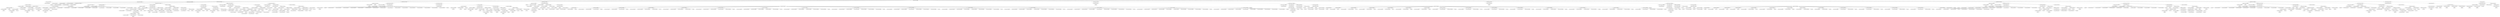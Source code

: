 strict digraph  {
<_ast.alias object at 0xa1b398b10>;
<_ast.Import object at 0xa1b398750>;
<_ast.alias object at 0xa1b3987d0>;
<_ast.Import object at 0xa1a31af10>;
<_ast.alias object at 0xa1b398850>;
<_ast.ImportFrom object at 0xa1b398b90>;
<_ast.Load object at 0x10295c1d0>;
<_ast.Name object at 0xa1b3988d0>;
<_ast.Attribute object at 0xa1b398c10>;
Load7112427;
<_ast.arg object at 0xa1b398d10>;
<_ast.arguments object at 0xa1b398950>;
<_ast.Name object at 0xa1b398e10>;
Load7888547;
<_ast.Attribute object at 0xa1b398a50>;
Load4855658;
<_ast.Name object at 0xa1b398b50>;
Load1453586;
<_ast.Attribute object at 0xa1b398e90>;
Load7970100;
<_ast.Num object at 0xa1b398f10>;
<_ast.Call object at 0xa1b398ad0>;
<_ast.Str object at 0xa1b398bd0>;
<_ast.Call object at 0xa1b398d90>;
<_ast.Expr object at 0xa1b3989d0>;
<_ast.Name object at 0xa1b398cd0>;
Load462232;
<_ast.Attribute object at 0xa1b398110>;
Load6175713;
<_ast.Name object at 0xa1b3984d0>;
Load3857583;
<_ast.Call object at 0xa1b398c50>;
<_ast.withitem object at 0xa1b398f90>;
<_ast.Name object at 0xa1b398dd0>;
Load1712379;
<_ast.Attribute object at 0xa1b3983d0>;
Load4890917;
<_ast.Num object at 0xa1b3982d0>;
<_ast.Call object at 0xa1b398d50>;
<_ast.Expr object at 0xa1685b210>;
<_ast.With object at 0xa1b109bd0>;
<_ast.FunctionDef object at 0xa1b398c90>;
<_ast.arg object at 0xa1b398210>;
<_ast.arguments object at 0xa1b398e50>;
<_ast.Store object at 0x10295c290>;
<_ast.Name object at 0xa1b3980d0>;
<_ast.Str object at 0xa1b398050>;
<_ast.Str object at 0xa1b209e50>;
<_ast.Str object at 0xa1b396fd0>;
<_ast.Str object at 0xa1b396f90>;
<_ast.Str object at 0xa1b396f50>;
<_ast.Str object at 0xa1b396f10>;
<_ast.Str object at 0xa1b396ed0>;
<_ast.Str object at 0xa1b396e90>;
<_ast.Str object at 0xa1b396e50>;
<_ast.Str object at 0xa1b396e10>;
<_ast.Str object at 0xa1b396dd0>;
<_ast.Tuple object at 0xa1b398090>;
Load1466114;
<_ast.Assign object at 0xa1b3981d0>;
<_ast.Name object at 0xa18b39690>;
Store3613725;
<_ast.Name object at 0xa1b396d50>;
Load4674791;
<_ast.arg object at 0xa1b396c90>;
<_ast.arguments object at 0xa1b396cd0>;
<_ast.Str object at 0xa1b396c10>;
<_ast.Add object at 0x10295cc90>;
<_ast.Name object at 0xa1b396b10>;
Load1841321;
<_ast.Str object at 0xa1b396ad0>;
<_ast.BinOp object at 0xa1b396b50>;
<_ast.Attribute object at 0xa1b396b90>;
Load915097;
<_ast.Call object at 0xa1b396bd0>;
<_ast.BinOp object at 0xa1b396c50>;
Add4293115;
<_ast.Lambda object at 0xa1b396d10>;
<_ast.Name object at 0xa1b205a90>;
Load3870431;
<_ast.Call object at 0xa1b396d90>;
<_ast.Assign object at 0xa226765d0>;
<_ast.Name object at 0xa1b3969d0>;
Load6037050;
<_ast.Attribute object at 0xa1b396a10>;
Load5585883;
<_ast.Name object at 0xa1b396910>;
Load7906827;
<_ast.Attribute object at 0xa1b396950>;
Load9571876;
<_ast.Num object at 0xa1b396850>;
<_ast.LShift object at 0x102961210>;
<_ast.Num object at 0xa1b396810>;
<_ast.BinOp object at 0xa1b396890>;
<_ast.Sub object at 0x10295cd50>;
<_ast.Num object at 0xa1b3967d0>;
<_ast.BinOp object at 0xa1b3968d0>;
<_ast.Call object at 0xa1b396990>;
<_ast.Str object at 0xa1b396710>;
<_ast.Attribute object at 0xa1b396750>;
Load2061275;
<_ast.Name object at 0xa1b3966d0>;
Load9322783;
<_ast.Call object at 0xa1b396790>;
<_ast.Call object at 0xa1b396a50>;
<_ast.Expr object at 0xa1b396a90>;
<_ast.Name object at 0xa1b396550>;
Load2712546;
<_ast.Attribute object at 0xa1b3965d0>;
Load9467699;
<_ast.Name object at 0xa1b396510>;
Load5940991;
<_ast.Call object at 0xa1b396610>;
<_ast.withitem object at 0xa1b396650>;
<_ast.Name object at 0xa1b396410>;
Load4231428;
<_ast.Attribute object at 0xa1b396450>;
Load4330088;
<_ast.Num object at 0xa1b396390>;
<_ast.Num object at 0xa1b396350>;
<_ast.BinOp object at 0xa1b3963d0>;
LShift6000302;
<_ast.Call object at 0xa1b396490>;
<_ast.Expr object at 0xa1b3964d0>;
<_ast.With object at 0xa1b396690>;
<_ast.FunctionDef object at 0xa1b4a1e50>;
<_ast.arg object at 0xa1b396290>;
<_ast.arguments object at 0xa1b3962d0>;
<_ast.Name object at 0xa1b396210>;
Store5394314;
<_ast.Name object at 0xa1b396150>;
Load1062685;
<_ast.Attribute object at 0xa1b396190>;
Load9211019;
<_ast.Num object at 0xa1b396050>;
<_ast.Num object at 0xa1b2c60d0>;
<_ast.BinOp object at 0xa1b396090>;
LShift555738;
<_ast.Num object at 0xa1b391f50>;
<_ast.Num object at 0xa1b391f10>;
<_ast.BinOp object at 0xa1b391f90>;
LShift2086174;
<_ast.Mult object at 0x10295ce10>;
<_ast.Num object at 0xa1b391ed0>;
<_ast.BinOp object at 0xa1b391fd0>;
<_ast.BinOp object at 0xa1b3960d0>;
Add6934192;
<_ast.Num object at 0xa1b391e90>;
<_ast.BinOp object at 0xa1b396110>;
Add6964240;
<_ast.Call object at 0xa1b3961d0>;
<_ast.Assign object at 0xa1b396250>;
<_ast.Name object at 0xa1b391d90>;
Load2491985;
<_ast.Attribute object at 0xa1b391dd0>;
Load7896531;
<_ast.Name object at 0xa1b391d50>;
Load7102142;
<_ast.Str object at 0xa1b391cd0>;
<_ast.Call object at 0xa1b391e10>;
<_ast.Expr object at 0xa1b391e50>;
<_ast.FunctionDef object at 0xa1b396310>;
<_ast.arg object at 0xa1b391c10>;
<_ast.arguments object at 0xa1b391c50>;
<_ast.Name object at 0xa1b391b90>;
Store2143863;
<_ast.Name object at 0xa1b391ad0>;
Load4180154;
<_ast.Attribute object at 0xa1b391b10>;
Load9427332;
<_ast.Num object at 0xa1b391a10>;
<_ast.Num object at 0xa1b391990>;
<_ast.Num object at 0xa1b391950>;
<_ast.BinOp object at 0xa1b3919d0>;
LShift3194093;
<_ast.BinOp object at 0xa1b391a50>;
Mult5432996;
<_ast.Num object at 0xa1b3918d0>;
<_ast.Num object at 0xa1b391890>;
<_ast.BinOp object at 0xa1b391910>;
LShift1966889;
<_ast.BinOp object at 0xa1b391a90>;
Add854953;
<_ast.Call object at 0xa1b391b50>;
<_ast.Assign object at 0xa1b391bd0>;
<_ast.Name object at 0xa1b391750>;
Load6244695;
<_ast.Attribute object at 0xa1b391790>;
Load9017829;
<_ast.Name object at 0xa1b391710>;
Load8271234;
<_ast.Str object at 0xa1b3916d0>;
<_ast.Call object at 0xa1b3917d0>;
<_ast.Expr object at 0xa1b391850>;
<_ast.FunctionDef object at 0xa1b391c90>;
<_ast.ClassDef object at 0xa1ab01550>;
<_ast.Name object at 0xa1b391650>;
Load4194626;
<_ast.Attribute object at 0xa1b391690>;
Load4005640;
<_ast.arg object at 0xa1b391590>;
<_ast.arguments object at 0xa1b3915d0>;
<_ast.Name object at 0xa1b3914d0>;
Load1595915;
<_ast.Attribute object at 0xa1b391510>;
Store9091106;
<_ast.Num object at 0xa1b391450>;
<_ast.Num object at 0xa1b3913d0>;
<_ast.Num object at 0xa1b391390>;
<_ast.Num object at 0xa1b391350>;
<_ast.Num object at 0xa1b391310>;
<_ast.Num object at 0xa1b3912d0>;
<_ast.Num object at 0xa1b391290>;
<_ast.Num object at 0xa1b391250>;
<_ast.Num object at 0xa1b391210>;
<_ast.Num object at 0xa1b3911d0>;
<_ast.Num object at 0xa1b391190>;
<_ast.Num object at 0xa1b391150>;
<_ast.Num object at 0xa1b391110>;
<_ast.Num object at 0xa1b3910d0>;
<_ast.Num object at 0xa1b391090>;
<_ast.Num object at 0xa1b391050>;
<_ast.Tuple object at 0xa1b391490>;
Load5370522;
<_ast.Assign object at 0xa1b391550>;
<_ast.FunctionDef object at 0xa1b391610>;
<_ast.arg object at 0xa1b38ff90>;
<_ast.arguments object at 0xa1b38ffd0>;
<_ast.Name object at 0xa1b38fed0>;
Store7790263;
<_ast.Name object at 0xa1b38fe90>;
Store841025;
<_ast.Tuple object at 0xa1b38ff10>;
Store1186352;
<_ast.Name object at 0xa1b38fe50>;
Load9643433;
<_ast.Name object at 0xa1b38fdd0>;
Load6067461;
<_ast.Attribute object at 0xa1b38fe10>;
Load2216076;
<_ast.Name object at 0xa1b38fd50>;
Load5330915;
<_ast.Attribute object at 0xa1b38fd90>;
Load3222327;
<_ast.Call object at 0xa1b10b490>;
<_ast.Name object at 0xa1b38fcd0>;
Store6419876;
<_ast.Name object at 0xa1b38fc50>;
Load396244;
<_ast.Name object at 0xa1b38fb90>;
Load6660427;
<_ast.Attribute object at 0xa1b38fbd0>;
Load141332;
<_ast.Name object at 0xa1b38fb50>;
Load8062972;
<_ast.Name object at 0xa1b38fad0>;
Load8065152;
<_ast.Attribute object at 0xa1b38fb10>;
Load681884;
<_ast.Call object at 0xa1b38fc10>;
<_ast.Call object at 0xa1b38fc90>;
<_ast.Assign object at 0xa1b38fd10>;
<_ast.Name object at 0xa1b38f9d0>;
Load3897169;
<_ast.Attribute object at 0xa1b38fa10>;
Load5462540;
<_ast.Name object at 0xa1b38f990>;
Load9398351;
<_ast.Name object at 0xa1b38f950>;
Load7160813;
<_ast.Call object at 0xa1b38fa50>;
<_ast.Expr object at 0xa1b38fa90>;
<_ast.For object at 0xa1b38ff50>;
<_ast.FunctionDef object at 0xa1b38f290>;
<_ast.ClassDef object at 0xa1b10b390>;
<_ast.Name object at 0xa1b38f8d0>;
Load5861297;
<_ast.arg object at 0xa1b38f810>;
<_ast.arguments object at 0xa1b38f850>;
<_ast.Name object at 0xa1b39e9d0>;
Load6424225;
<_ast.Call object at 0xa1b39ea10>;
<_ast.Attribute object at 0xa1b39ea50>;
Load5536519;
<_ast.Call object at 0xa1b39ea90>;
<_ast.Expr object at 0xa1b39ead0>;
<_ast.Name object at 0xa1b39e910>;
Load5698387;
<_ast.Attribute object at 0xa1b39e950>;
Store1170440;
<_ast.Num object at 0xa1b39e8d0>;
<_ast.Assign object at 0xa1b39e990>;
<_ast.Name object at 0xa1b39e810>;
Load5989073;
<_ast.Attribute object at 0xa1b39e850>;
Store3699741;
<_ast.Num object at 0xa1b39e750>;
<_ast.List object at 0xa1b39e790>;
Load4249498;
<_ast.Num object at 0xa1b39e6d0>;
<_ast.Num object at 0xa1b39e690>;
<_ast.List object at 0xa1b39e710>;
Load5243006;
<_ast.Num object at 0xa1b39e610>;
<_ast.Num object at 0xa1b39e5d0>;
<_ast.Num object at 0xa1b39e590>;
<_ast.List object at 0xa1b39e650>;
Load6986876;
<_ast.Num object at 0xa1b39e510>;
<_ast.Num object at 0xa1b39e4d0>;
<_ast.Num object at 0xa1b39e490>;
<_ast.List object at 0xa1b39e550>;
Load5183343;
<_ast.Num object at 0xa1b39e3d0>;
<_ast.Num object at 0xa1b39e390>;
<_ast.Num object at 0xa1b39e350>;
<_ast.Num object at 0xa1b39e310>;
<_ast.List object at 0xa1b39e450>;
Load4757704;
<_ast.Num object at 0xa1b39e290>;
<_ast.Num object at 0xa1b39e250>;
<_ast.Num object at 0xa1b39e210>;
<_ast.Num object at 0xa1b39e1d0>;
<_ast.List object at 0xa1b39e2d0>;
Load139358;
<_ast.Num object at 0xa1b39e150>;
<_ast.Num object at 0xa1b39e110>;
<_ast.Num object at 0xa1b39e0d0>;
<_ast.Num object at 0xa1b39e090>;
<_ast.Num object at 0xa1b39e050>;
<_ast.List object at 0xa1b39e190>;
Load9648544;
<_ast.Num object at 0xa1b39afd0>;
<_ast.Num object at 0xa1b39aed0>;
<_ast.Num object at 0xa1b39af90>;
<_ast.Num object at 0xa1b39ae50>;
<_ast.Num object at 0xa1b39af10>;
<_ast.Num object at 0xa1b39add0>;
<_ast.List object at 0xa1b39af50>;
Load1003165;
<_ast.Num object at 0xa1b39ad50>;
<_ast.Num object at 0xa1b39ae10>;
<_ast.Num object at 0xa1b39acd0>;
<_ast.Num object at 0xa1b39ad90>;
<_ast.Num object at 0xa1b39ac50>;
<_ast.Num object at 0xa1b39ad10>;
<_ast.List object at 0xa1b39ae90>;
Load5091650;
<_ast.Num object at 0xa1b39ab10>;
<_ast.Num object at 0xa1b39ac10>;
<_ast.Num object at 0xa1b39aa90>;
<_ast.Num object at 0xa1b39ab50>;
<_ast.Num object at 0xa1b39aa10>;
<_ast.Num object at 0xa1b39aad0>;
<_ast.Num object at 0xa1b39a990>;
<_ast.List object at 0xa1b39abd0>;
Load283095;
<_ast.Num object at 0xa1b39a9d0>;
<_ast.Num object at 0xa1b39a890>;
<_ast.Num object at 0xa1b39a950>;
<_ast.Num object at 0xa1b39a810>;
<_ast.Num object at 0xa1b39a8d0>;
<_ast.Num object at 0xa1b39a790>;
<_ast.Num object at 0xa1b39a850>;
<_ast.List object at 0xa1b39aa50>;
Load1582541;
<_ast.Num object at 0xa1b39a650>;
<_ast.Num object at 0xa1b39a750>;
<_ast.Num object at 0xa1b39a5d0>;
<_ast.Num object at 0xa1b39a6d0>;
<_ast.Num object at 0xa1b39a550>;
<_ast.Num object at 0xa1b39a610>;
<_ast.Num object at 0xa1b39a4d0>;
<_ast.Num object at 0xa1b39a590>;
<_ast.List object at 0xa1b39a710>;
Load218848;
<_ast.Num object at 0xa1b39a3d0>;
<_ast.Num object at 0xa1b39a490>;
<_ast.Num object at 0xa1b39a350>;
<_ast.Num object at 0xa1b39a410>;
<_ast.Num object at 0xa1b39a2d0>;
<_ast.Num object at 0xa1b39a390>;
<_ast.Num object at 0xa1b39a210>;
<_ast.Num object at 0xa1b39a310>;
<_ast.List object at 0xa1b39a450>;
Load8974719;
<_ast.Num object at 0xa1b39a250>;
<_ast.Num object at 0xa1b39a110>;
<_ast.Num object at 0xa1b39a1d0>;
<_ast.Num object at 0xa1b39a090>;
<_ast.Num object at 0xa1b39a150>;
<_ast.Num object at 0xa1b39a050>;
<_ast.Num object at 0xa1b39a0d0>;
<_ast.Num object at 0xa1b3122d0>;
<_ast.Num object at 0xa1b2cdf10>;
<_ast.List object at 0xa1b39a190>;
Load7651453;
<_ast.Num object at 0xa1b38f790>;
<_ast.Num object at 0xa1b38f750>;
<_ast.Num object at 0xa1b38f710>;
<_ast.Num object at 0xa1b38f690>;
<_ast.Num object at 0xa1b38f650>;
<_ast.Num object at 0xa1b38f610>;
<_ast.Num object at 0xa1b38f5d0>;
<_ast.Num object at 0xa1b38f590>;
<_ast.Num object at 0xa1b38f550>;
<_ast.Num object at 0xa1b38f510>;
<_ast.List object at 0xa1b38f7d0>;
Load6434952;
<_ast.Num object at 0xa1b38f490>;
<_ast.Num object at 0xa1b38f450>;
<_ast.Num object at 0xa1b38f410>;
<_ast.Num object at 0xa1b38f3d0>;
<_ast.Num object at 0xa1b38f390>;
<_ast.Num object at 0xa1b38f350>;
<_ast.Num object at 0xa1b38f250>;
<_ast.Num object at 0xa1b38f210>;
<_ast.Num object at 0xa1b38f1d0>;
<_ast.Num object at 0xa1b38f190>;
<_ast.List object at 0xa1b38f4d0>;
Load3355993;
<_ast.Tuple object at 0xa1b39e7d0>;
Load7645188;
<_ast.Assign object at 0xa1b39e890>;
<_ast.FunctionDef object at 0xa1b38f890>;
<_ast.ClassDef object at 0xa1b38f910>;
<_ast.Name object at 0xa1b38f110>;
Load1852602;
<_ast.arg object at 0xa1b38f050>;
<_ast.arguments object at 0xa1b38f090>;
<_ast.Name object at 0xa1b38df10>;
Load6527084;
<_ast.Call object at 0xa1b38df50>;
<_ast.Attribute object at 0xa1b38df90>;
Load2023049;
<_ast.Call object at 0xa1b38dfd0>;
<_ast.Expr object at 0xa1b0f8710>;
<_ast.Name object at 0xa1b38de50>;
Load4216328;
<_ast.Attribute object at 0xa1b38de90>;
Store3203244;
<_ast.Num object at 0xa1b38de10>;
<_ast.Assign object at 0xa1b38ded0>;
<_ast.Name object at 0xa1b38dd50>;
Load8248236;
<_ast.Attribute object at 0xa1b38dd90>;
Store5962241;
<_ast.Num object at 0xa1b38dc90>;
<_ast.List object at 0xa1b38dcd0>;
Load9195180;
<_ast.Num object at 0xa1b38dc10>;
<_ast.List object at 0xa1b38dc50>;
Load4387535;
<_ast.Num object at 0xa1b38db90>;
<_ast.List object at 0xa1b38dbd0>;
Load8420375;
<_ast.Num object at 0xa1b38db10>;
<_ast.Num object at 0xa1b38dad0>;
<_ast.List object at 0xa1b38db50>;
Load7747232;
<_ast.Num object at 0xa1b38da50>;
<_ast.Num object at 0xa1b38da10>;
<_ast.List object at 0xa1b38da90>;
Load9315405;
<_ast.Num object at 0xa1b38d990>;
<_ast.Num object at 0xa1b38d950>;
<_ast.List object at 0xa1b38d9d0>;
Load621419;
<_ast.Num object at 0xa1b38d8d0>;
<_ast.Num object at 0xa1b38d890>;
<_ast.List object at 0xa1b38d910>;
Load6996531;
<_ast.Num object at 0xa1b38d810>;
<_ast.Num object at 0xa1b38d7d0>;
<_ast.List object at 0xa1b38d850>;
Load6473587;
<_ast.Num object at 0xa1b38d750>;
<_ast.Num object at 0xa1b38d6d0>;
<_ast.Num object at 0xa1b38d690>;
<_ast.List object at 0xa1b38d790>;
Load3280514;
<_ast.Num object at 0xa1b38d610>;
<_ast.Num object at 0xa1b38d5d0>;
<_ast.Num object at 0xa1b38d590>;
<_ast.List object at 0xa1b38d650>;
Load1102564;
<_ast.Num object at 0xa1b38d510>;
<_ast.Num object at 0xa1b38d4d0>;
<_ast.Num object at 0xa1b38d490>;
<_ast.List object at 0xa1b38d550>;
Load7516005;
<_ast.Num object at 0xa1b38d410>;
<_ast.Num object at 0xa1b38d3d0>;
<_ast.Num object at 0xa1b38d390>;
<_ast.List object at 0xa1b38d450>;
Load2065852;
<_ast.Num object at 0xa1b38d310>;
<_ast.Num object at 0xa1b38d2d0>;
<_ast.Num object at 0xa1b38d290>;
<_ast.Num object at 0xa1b38d250>;
<_ast.List object at 0xa1b38d350>;
Load6592466;
<_ast.Num object at 0xa1b38d1d0>;
<_ast.Num object at 0xa1b38d190>;
<_ast.Num object at 0xa1b38d150>;
<_ast.Num object at 0xa1b38d110>;
<_ast.List object at 0xa1b38d210>;
Load2669666;
<_ast.Num object at 0xa1b38d090>;
<_ast.Num object at 0xa1b38d050>;
<_ast.Num object at 0xa1b2be250>;
<_ast.Num object at 0xa1b389fd0>;
<_ast.List object at 0xa1b38d0d0>;
Load4929262;
<_ast.Num object at 0xa1b389f50>;
<_ast.Num object at 0xa1b389f10>;
<_ast.Num object at 0xa1b389ed0>;
<_ast.Num object at 0xa1b389e50>;
<_ast.List object at 0xa1b389f90>;
Load4499917;
<_ast.Tuple object at 0xa1b38dd10>;
Load4715707;
<_ast.Assign object at 0xa1b38ddd0>;
<_ast.FunctionDef object at 0xa1b38f0d0>;
<_ast.ClassDef object at 0xa1b38f150>;
<_ast.Name object at 0xa1b389dd0>;
Load2861632;
<_ast.arg object at 0xa1b389d10>;
<_ast.arguments object at 0xa1b389d50>;
<_ast.Name object at 0xa1b389bd0>;
Load6047688;
<_ast.Call object at 0xa1b389c10>;
<_ast.Attribute object at 0xa1b389c50>;
Load4427896;
<_ast.Call object at 0xa1b389c90>;
<_ast.Expr object at 0xa1b389cd0>;
<_ast.Name object at 0xa1b389b10>;
Load3292576;
<_ast.Attribute object at 0xa1b389b50>;
Store3957706;
<_ast.Num object at 0xa1b389ad0>;
<_ast.Assign object at 0xa1b389b90>;
<_ast.Name object at 0xa1b389a10>;
Load7855076;
<_ast.Attribute object at 0xa1b389a50>;
Store4036457;
<_ast.Num object at 0xa1b389910>;
<_ast.List object at 0xa1b389950>;
Load5973811;
<_ast.Num object at 0xa1b389890>;
<_ast.List object at 0xa1b3898d0>;
Load6289886;
<_ast.Num object at 0xa1b389810>;
<_ast.List object at 0xa1b389850>;
Load1244487;
<_ast.Num object at 0xa1b389790>;
<_ast.List object at 0xa1b3897d0>;
Load2296661;
<_ast.Num object at 0xa1b389710>;
<_ast.List object at 0xa1b389750>;
Load6507535;
<_ast.Num object at 0xa1b389690>;
<_ast.Num object at 0xa1b389650>;
<_ast.List object at 0xa1b3896d0>;
Load1439742;
<_ast.Num object at 0xa1b3895d0>;
<_ast.Num object at 0xa1b389550>;
<_ast.List object at 0xa1b389610>;
Load5825393;
<_ast.Num object at 0xa1b3894d0>;
<_ast.Num object at 0xa1b389490>;
<_ast.List object at 0xa1b389510>;
Load6830312;
<_ast.Num object at 0xa1b389410>;
<_ast.Num object at 0xa1b3893d0>;
<_ast.List object at 0xa1b389450>;
Load4823630;
<_ast.Num object at 0xa1b389350>;
<_ast.Num object at 0xa1b389310>;
<_ast.List object at 0xa1b389390>;
Load3852344;
<_ast.Num object at 0xa1b389290>;
<_ast.Num object at 0xa1b389250>;
<_ast.Num object at 0xa1b389210>;
<_ast.List object at 0xa1b3892d0>;
Load8995170;
<_ast.Num object at 0xa1b389190>;
<_ast.Num object at 0xa1b389150>;
<_ast.Num object at 0xa1b389110>;
<_ast.List object at 0xa1b3891d0>;
Load1930516;
<_ast.Num object at 0xa1b389090>;
<_ast.Num object at 0xa1b389050>;
<_ast.Num object at 0xa1b3025d0>;
<_ast.List object at 0xa1b3890d0>;
Load2528407;
<_ast.Num object at 0xa1b387410>;
<_ast.Num object at 0xa1b387fd0>;
<_ast.Num object at 0xa1b387f90>;
<_ast.List object at 0xa1b387490>;
Load5732524;
<_ast.Num object at 0xa1b387f10>;
<_ast.Num object at 0xa1b387ed0>;
<_ast.Num object at 0xa1b387e90>;
<_ast.List object at 0xa1b387f50>;
Load8427498;
<_ast.Num object at 0xa1b387e10>;
<_ast.Num object at 0xa1b387dd0>;
<_ast.Num object at 0xa1b387d90>;
<_ast.Num object at 0xa1b387d50>;
<_ast.List object at 0xa1b387e50>;
Load7652238;
<_ast.Tuple object at 0xa1b3899d0>;
Load2163897;
<_ast.Assign object at 0xa1b389a90>;
<_ast.FunctionDef object at 0xa1b389d90>;
<_ast.ClassDef object at 0xa1b389e10>;
<_ast.Name object at 0xa1b387c90>;
Load2473463;
<_ast.Attribute object at 0xa1b387cd0>;
Load6197165;
<_ast.arg object at 0xa1b387bd0>;
<_ast.arguments object at 0xa1b387c10>;
<_ast.Name object at 0xa1b387b50>;
Store4480816;
<_ast.Str object at 0xa1b387ad0>;
<_ast.Str object at 0xa1b387a90>;
<_ast.Str object at 0xa1b387a50>;
<_ast.Str object at 0xa1b387a10>;
<_ast.Str object at 0xa1b3879d0>;
<_ast.Str object at 0xa1b387990>;
<_ast.Str object at 0xa1b387950>;
<_ast.Str object at 0xa1b387910>;
<_ast.Str object at 0xa1b3878d0>;
<_ast.Str object at 0xa1b387890>;
<_ast.Str object at 0xa1b387810>;
<_ast.Tuple object at 0xa1b387b10>;
Load6709155;
<_ast.Assign object at 0xa1b387b90>;
<_ast.Name object at 0xa1b387790>;
Store3253530;
<_ast.Name object at 0xa1b387710>;
Load4317253;
<_ast.Name object at 0xa1b387650>;
Load1077776;
<_ast.Attribute object at 0xa1b387690>;
Load8152588;
<_ast.Name object at 0xa1b3875d0>;
Load7293246;
<_ast.Num object at 0xa1b387590>;
<_ast.Num object at 0xa1b387550>;
<_ast.Num object at 0xa1b387510>;
<_ast.Call object at 0xa1b387610>;
<_ast.Call object at 0xa1b3876d0>;
<_ast.Call object at 0xa1b387750>;
<_ast.Assign object at 0xa1b3877d0>;
<_ast.Name object at 0xa1b387350>;
Load5353509;
<_ast.Attribute object at 0xa1b387390>;
Load5571758;
<_ast.Name object at 0xa1b387310>;
Load2922265;
<_ast.Name object at 0xa1b3872d0>;
Load9697990;
<_ast.Call object at 0xa1b3873d0>;
<_ast.Expr object at 0xa1b3874d0>;
<_ast.FunctionDef object at 0xa1b387c50>;
<_ast.arg object at 0xa1b387210>;
<_ast.arguments object at 0xa1b387250>;
<_ast.Name object at 0xa1b387190>;
Store8438534;
<_ast.Str object at 0xa1b387110>;
<_ast.Str object at 0xa1b3870d0>;
<_ast.Str object at 0xa1b387090>;
<_ast.Str object at 0xa1b387050>;
<_ast.Str object at 0xa18d54c10>;
<_ast.Str object at 0xa1b2b53d0>;
<_ast.Str object at 0xa1b380fd0>;
<_ast.Str object at 0xa1b380f90>;
<_ast.Str object at 0xa1b380f50>;
<_ast.Str object at 0xa1b380f10>;
<_ast.Str object at 0xa1b380ed0>;
<_ast.Tuple object at 0xa1b387150>;
Load1806333;
<_ast.Assign object at 0xa1b3871d0>;
<_ast.Name object at 0xa1b380e50>;
Store7256704;
<_ast.Name object at 0xa1b380dd0>;
Load1882766;
<_ast.Name object at 0xa1b380d10>;
Load659954;
<_ast.Attribute object at 0xa1b380d50>;
Load8707463;
<_ast.Name object at 0xa1b380c90>;
Load7557492;
<_ast.Num object at 0xa1b380c50>;
<_ast.USub object at 0x102961950>;
<_ast.Num object at 0xa1b380bd0>;
<_ast.UnaryOp object at 0xa1b380c10>;
<_ast.Num object at 0xa1b380b90>;
<_ast.UnaryOp object at 0xa1a033610>;
USub8518991;
<_ast.Call object at 0xa1b380cd0>;
<_ast.Call object at 0xa1b380d90>;
<_ast.Call object at 0xa1b380e10>;
<_ast.Assign object at 0xa1b380e90>;
<_ast.Name object at 0xa1b380a50>;
Load8817202;
<_ast.Attribute object at 0xa1b380a90>;
Load9833114;
<_ast.Name object at 0xa1b380a10>;
Load9434376;
<_ast.Name object at 0xa1b3809d0>;
Load8977264;
<_ast.Call object at 0xa1b380ad0>;
<_ast.Expr object at 0xa1b380b50>;
<_ast.FunctionDef object at 0xa1b387290>;
<_ast.ClassDef object at 0xa1b387d10>;
<_ast.Name object at 0xa1b380910>;
Load7672260;
<_ast.Attribute object at 0xa1b380950>;
Load8436441;
<_ast.arg object at 0xa1b380850>;
<_ast.arguments object at 0xa1b380890>;
<_ast.Name object at 0xa1b3807d0>;
Store3758749;
<_ast.Str object at 0xa1b380750>;
<_ast.Str object at 0xa1b3806d0>;
<_ast.Str object at 0xa1b380690>;
<_ast.Str object at 0xa1b380650>;
<_ast.Str object at 0xa1b380610>;
<_ast.Str object at 0xa1b3805d0>;
<_ast.Str object at 0xa1b380590>;
<_ast.Str object at 0xa1b380550>;
<_ast.Str object at 0xa1b380510>;
<_ast.Str object at 0xa1b3804d0>;
<_ast.Str object at 0xa1b380490>;
<_ast.List object at 0xa1b380790>;
Load836686;
<_ast.Assign object at 0xa1b380810>;
<_ast.Name object at 0xa1b380410>;
Store5506328;
<_ast.Name object at 0xa1b380310>;
Load2308730;
<_ast.Attribute object at 0xa1b380350>;
Load8687987;
<_ast.Name object at 0xa1b3802d0>;
Load6954989;
<_ast.Num object at 0xa1b380290>;
<_ast.Call object at 0xa1b380390>;
<_ast.Name object at 0xa1b380210>;
Store2536801;
<_ast.Name object at 0xa1b380190>;
Load7216868;
<_ast.Num object at 0xa1b380150>;
<_ast.Call object at 0xa1b3801d0>;
<_ast.comprehension object at 0xa1b380250>;
<_ast.ListComp object at 0xa1b3803d0>;
<_ast.Assign object at 0xa1b380450>;
<_ast.Name object at 0xa1b380090>;
Load4652457;
<_ast.Attribute object at 0xa1b3800d0>;
Load1716555;
<_ast.Name object at 0xa1b380050>;
Load8875602;
<_ast.Name object at 0xa1b2f9350>;
Load4003219;
<_ast.Call object at 0xa1b380110>;
<_ast.Expr object at 0xa1b1efb90>;
<_ast.FunctionDef object at 0xa1b3808d0>;
<_ast.arg object at 0xa1b37e590>;
<_ast.arguments object at 0xa1b37e610>;
<_ast.Name object at 0xa1b37ef90>;
Store8527887;
<_ast.Str object at 0xa1b37ef10>;
<_ast.Str object at 0xa1b37eed0>;
<_ast.Str object at 0xa1b37ee90>;
<_ast.Str object at 0xa1b37ee50>;
<_ast.Str object at 0xa1b37ee10>;
<_ast.List object at 0xa1b37ef50>;
Load3747221;
<_ast.Assign object at 0xa1b37efd0>;
<_ast.Name object at 0xa1b37ed90>;
Store3396933;
<_ast.Name object at 0xa1b37ec90>;
Load4929690;
<_ast.Attribute object at 0xa1b37ecd0>;
Load1831868;
<_ast.Num object at 0xa1b37ec50>;
<_ast.Name object at 0xa1b37ec10>;
Load1750968;
<_ast.Call object at 0xa1b37ed10>;
<_ast.Name object at 0xa1b37eb90>;
Store9044120;
<_ast.Name object at 0xa1b37eb10>;
Load3063710;
<_ast.Num object at 0xa1b37ea90>;
<_ast.UnaryOp object at 0xa1b37ead0>;
USub5207443;
<_ast.Num object at 0xa1b37ea50>;
<_ast.Call object at 0xa1b37eb50>;
<_ast.comprehension object at 0xa1b37ebd0>;
<_ast.ListComp object at 0xa1b37ed50>;
<_ast.Assign object at 0xa1b37edd0>;
<_ast.Name object at 0xa1b37e910>;
Load6471848;
<_ast.Attribute object at 0xa1b37e950>;
Load7296995;
<_ast.Name object at 0xa1b37e8d0>;
Load6726436;
<_ast.Name object at 0xa1b37e890>;
Load1314196;
<_ast.Call object at 0xa1b37e990>;
<_ast.Expr object at 0xa1b37ea10>;
<_ast.FunctionDef object at 0xa1b2f9750>;
<_ast.ClassDef object at 0xa1b380990>;
<_ast.arguments object at 0xa1b37e810>;
<_ast.Name object at 0xa1b37e710>;
Load9692333;
<_ast.Attribute object at 0xa1b37e750>;
Load3793659;
<_ast.Name object at 0xa1b37e6d0>;
Load9783748;
<_ast.Name object at 0xa1b37e690>;
Load5581957;
<_ast.Name object at 0xa1b37e650>;
Load551984;
<_ast.Name object at 0xa1b37e550>;
Load5936404;
<_ast.Name object at 0xa1b37e510>;
Load7560661;
<_ast.Name object at 0xa1b37e4d0>;
Load3685930;
<_ast.Call object at 0xa1b37e790>;
<_ast.Expr object at 0xa1b37e7d0>;
<_ast.FunctionDef object at 0xa1b37e850>;
<_ast.Name object at 0xa1b37e410>;
Load1749356;
<_ast.Eq object at 0x102961a90>;
<_ast.Str object at 0xa1b37e3d0>;
<_ast.Compare object at 0xa1b37e450>;
<_ast.Name object at 0xa1b37e310>;
Load7403422;
<_ast.Call object at 0xa1b37e350>;
<_ast.Expr object at 0xa1b37e390>;
<_ast.If object at 0xa1b37e490>;
<_ast.Module object at 0xa1b398a90>;
<_ast.Import object at 0xa1b398750> -> <_ast.alias object at 0xa1b398b10>;
<_ast.Import object at 0xa1a31af10> -> <_ast.alias object at 0xa1b3987d0>;
<_ast.ImportFrom object at 0xa1b398b90> -> <_ast.alias object at 0xa1b398850>;
<_ast.Name object at 0xa1b3988d0> -> <_ast.Load object at 0x10295c1d0>;
<_ast.Attribute object at 0xa1b398c10> -> <_ast.Name object at 0xa1b3988d0>;
<_ast.Attribute object at 0xa1b398c10> -> Load7112427;
<_ast.arguments object at 0xa1b398950> -> <_ast.arg object at 0xa1b398d10>;
<_ast.Name object at 0xa1b398e10> -> Load7888547;
<_ast.Attribute object at 0xa1b398a50> -> <_ast.Name object at 0xa1b398e10>;
<_ast.Attribute object at 0xa1b398a50> -> Load4855658;
<_ast.Name object at 0xa1b398b50> -> Load1453586;
<_ast.Attribute object at 0xa1b398e90> -> <_ast.Name object at 0xa1b398b50>;
<_ast.Attribute object at 0xa1b398e90> -> Load7970100;
<_ast.Call object at 0xa1b398ad0> -> <_ast.Attribute object at 0xa1b398e90>;
<_ast.Call object at 0xa1b398ad0> -> <_ast.Num object at 0xa1b398f10>;
<_ast.Call object at 0xa1b398d90> -> <_ast.Attribute object at 0xa1b398a50>;
<_ast.Call object at 0xa1b398d90> -> <_ast.Call object at 0xa1b398ad0>;
<_ast.Call object at 0xa1b398d90> -> <_ast.Str object at 0xa1b398bd0>;
<_ast.Expr object at 0xa1b3989d0> -> <_ast.Call object at 0xa1b398d90>;
<_ast.Name object at 0xa1b398cd0> -> Load462232;
<_ast.Attribute object at 0xa1b398110> -> <_ast.Name object at 0xa1b398cd0>;
<_ast.Attribute object at 0xa1b398110> -> Load6175713;
<_ast.Name object at 0xa1b3984d0> -> Load3857583;
<_ast.Call object at 0xa1b398c50> -> <_ast.Attribute object at 0xa1b398110>;
<_ast.Call object at 0xa1b398c50> -> <_ast.Name object at 0xa1b3984d0>;
<_ast.withitem object at 0xa1b398f90> -> <_ast.Call object at 0xa1b398c50>;
<_ast.Name object at 0xa1b398dd0> -> Load1712379;
<_ast.Attribute object at 0xa1b3983d0> -> <_ast.Name object at 0xa1b398dd0>;
<_ast.Attribute object at 0xa1b3983d0> -> Load4890917;
<_ast.Call object at 0xa1b398d50> -> <_ast.Attribute object at 0xa1b3983d0>;
<_ast.Call object at 0xa1b398d50> -> <_ast.Num object at 0xa1b3982d0>;
<_ast.Expr object at 0xa1685b210> -> <_ast.Call object at 0xa1b398d50>;
<_ast.With object at 0xa1b109bd0> -> <_ast.withitem object at 0xa1b398f90>;
<_ast.With object at 0xa1b109bd0> -> <_ast.Expr object at 0xa1685b210>;
<_ast.FunctionDef object at 0xa1b398c90> -> <_ast.arguments object at 0xa1b398950>;
<_ast.FunctionDef object at 0xa1b398c90> -> <_ast.Expr object at 0xa1b3989d0>;
<_ast.FunctionDef object at 0xa1b398c90> -> <_ast.With object at 0xa1b109bd0>;
<_ast.arguments object at 0xa1b398e50> -> <_ast.arg object at 0xa1b398210>;
<_ast.Name object at 0xa1b3980d0> -> <_ast.Store object at 0x10295c290>;
<_ast.Tuple object at 0xa1b398090> -> <_ast.Str object at 0xa1b398050>;
<_ast.Tuple object at 0xa1b398090> -> <_ast.Str object at 0xa1b209e50>;
<_ast.Tuple object at 0xa1b398090> -> <_ast.Str object at 0xa1b396fd0>;
<_ast.Tuple object at 0xa1b398090> -> <_ast.Str object at 0xa1b396f90>;
<_ast.Tuple object at 0xa1b398090> -> <_ast.Str object at 0xa1b396f50>;
<_ast.Tuple object at 0xa1b398090> -> <_ast.Str object at 0xa1b396f10>;
<_ast.Tuple object at 0xa1b398090> -> <_ast.Str object at 0xa1b396ed0>;
<_ast.Tuple object at 0xa1b398090> -> <_ast.Str object at 0xa1b396e90>;
<_ast.Tuple object at 0xa1b398090> -> <_ast.Str object at 0xa1b396e50>;
<_ast.Tuple object at 0xa1b398090> -> <_ast.Str object at 0xa1b396e10>;
<_ast.Tuple object at 0xa1b398090> -> <_ast.Str object at 0xa1b396dd0>;
<_ast.Tuple object at 0xa1b398090> -> Load1466114;
<_ast.Assign object at 0xa1b3981d0> -> <_ast.Name object at 0xa1b3980d0>;
<_ast.Assign object at 0xa1b3981d0> -> <_ast.Tuple object at 0xa1b398090>;
<_ast.Name object at 0xa18b39690> -> Store3613725;
<_ast.Name object at 0xa1b396d50> -> Load4674791;
<_ast.arguments object at 0xa1b396cd0> -> <_ast.arg object at 0xa1b396c90>;
<_ast.Name object at 0xa1b396b10> -> Load1841321;
<_ast.BinOp object at 0xa1b396b50> -> <_ast.Name object at 0xa1b396b10>;
<_ast.BinOp object at 0xa1b396b50> -> <_ast.Add object at 0x10295cc90>;
<_ast.BinOp object at 0xa1b396b50> -> <_ast.Str object at 0xa1b396ad0>;
<_ast.Attribute object at 0xa1b396b90> -> <_ast.BinOp object at 0xa1b396b50>;
<_ast.Attribute object at 0xa1b396b90> -> Load915097;
<_ast.Call object at 0xa1b396bd0> -> <_ast.Attribute object at 0xa1b396b90>;
<_ast.BinOp object at 0xa1b396c50> -> <_ast.Str object at 0xa1b396c10>;
<_ast.BinOp object at 0xa1b396c50> -> Add4293115;
<_ast.BinOp object at 0xa1b396c50> -> <_ast.Call object at 0xa1b396bd0>;
<_ast.Lambda object at 0xa1b396d10> -> <_ast.arguments object at 0xa1b396cd0>;
<_ast.Lambda object at 0xa1b396d10> -> <_ast.BinOp object at 0xa1b396c50>;
<_ast.Name object at 0xa1b205a90> -> Load3870431;
<_ast.Call object at 0xa1b396d90> -> <_ast.Name object at 0xa1b396d50>;
<_ast.Call object at 0xa1b396d90> -> <_ast.Lambda object at 0xa1b396d10>;
<_ast.Call object at 0xa1b396d90> -> <_ast.Name object at 0xa1b205a90>;
<_ast.Assign object at 0xa226765d0> -> <_ast.Name object at 0xa18b39690>;
<_ast.Assign object at 0xa226765d0> -> <_ast.Call object at 0xa1b396d90>;
<_ast.Name object at 0xa1b3969d0> -> Load6037050;
<_ast.Attribute object at 0xa1b396a10> -> <_ast.Name object at 0xa1b3969d0>;
<_ast.Attribute object at 0xa1b396a10> -> Load5585883;
<_ast.Name object at 0xa1b396910> -> Load7906827;
<_ast.Attribute object at 0xa1b396950> -> <_ast.Name object at 0xa1b396910>;
<_ast.Attribute object at 0xa1b396950> -> Load9571876;
<_ast.BinOp object at 0xa1b396890> -> <_ast.Num object at 0xa1b396850>;
<_ast.BinOp object at 0xa1b396890> -> <_ast.LShift object at 0x102961210>;
<_ast.BinOp object at 0xa1b396890> -> <_ast.Num object at 0xa1b396810>;
<_ast.BinOp object at 0xa1b3968d0> -> <_ast.BinOp object at 0xa1b396890>;
<_ast.BinOp object at 0xa1b3968d0> -> <_ast.Sub object at 0x10295cd50>;
<_ast.BinOp object at 0xa1b3968d0> -> <_ast.Num object at 0xa1b3967d0>;
<_ast.Call object at 0xa1b396990> -> <_ast.Attribute object at 0xa1b396950>;
<_ast.Call object at 0xa1b396990> -> <_ast.BinOp object at 0xa1b3968d0>;
<_ast.Attribute object at 0xa1b396750> -> <_ast.Str object at 0xa1b396710>;
<_ast.Attribute object at 0xa1b396750> -> Load2061275;
<_ast.Name object at 0xa1b3966d0> -> Load9322783;
<_ast.Call object at 0xa1b396790> -> <_ast.Attribute object at 0xa1b396750>;
<_ast.Call object at 0xa1b396790> -> <_ast.Name object at 0xa1b3966d0>;
<_ast.Call object at 0xa1b396a50> -> <_ast.Attribute object at 0xa1b396a10>;
<_ast.Call object at 0xa1b396a50> -> <_ast.Call object at 0xa1b396990>;
<_ast.Call object at 0xa1b396a50> -> <_ast.Call object at 0xa1b396790>;
<_ast.Expr object at 0xa1b396a90> -> <_ast.Call object at 0xa1b396a50>;
<_ast.Name object at 0xa1b396550> -> Load2712546;
<_ast.Attribute object at 0xa1b3965d0> -> <_ast.Name object at 0xa1b396550>;
<_ast.Attribute object at 0xa1b3965d0> -> Load9467699;
<_ast.Name object at 0xa1b396510> -> Load5940991;
<_ast.Call object at 0xa1b396610> -> <_ast.Attribute object at 0xa1b3965d0>;
<_ast.Call object at 0xa1b396610> -> <_ast.Name object at 0xa1b396510>;
<_ast.withitem object at 0xa1b396650> -> <_ast.Call object at 0xa1b396610>;
<_ast.Name object at 0xa1b396410> -> Load4231428;
<_ast.Attribute object at 0xa1b396450> -> <_ast.Name object at 0xa1b396410>;
<_ast.Attribute object at 0xa1b396450> -> Load4330088;
<_ast.BinOp object at 0xa1b3963d0> -> <_ast.Num object at 0xa1b396390>;
<_ast.BinOp object at 0xa1b3963d0> -> LShift6000302;
<_ast.BinOp object at 0xa1b3963d0> -> <_ast.Num object at 0xa1b396350>;
<_ast.Call object at 0xa1b396490> -> <_ast.Attribute object at 0xa1b396450>;
<_ast.Call object at 0xa1b396490> -> <_ast.BinOp object at 0xa1b3963d0>;
<_ast.Expr object at 0xa1b3964d0> -> <_ast.Call object at 0xa1b396490>;
<_ast.With object at 0xa1b396690> -> <_ast.withitem object at 0xa1b396650>;
<_ast.With object at 0xa1b396690> -> <_ast.Expr object at 0xa1b3964d0>;
<_ast.FunctionDef object at 0xa1b4a1e50> -> <_ast.arguments object at 0xa1b398e50>;
<_ast.FunctionDef object at 0xa1b4a1e50> -> <_ast.Assign object at 0xa1b3981d0>;
<_ast.FunctionDef object at 0xa1b4a1e50> -> <_ast.Assign object at 0xa226765d0>;
<_ast.FunctionDef object at 0xa1b4a1e50> -> <_ast.Expr object at 0xa1b396a90>;
<_ast.FunctionDef object at 0xa1b4a1e50> -> <_ast.With object at 0xa1b396690>;
<_ast.arguments object at 0xa1b3962d0> -> <_ast.arg object at 0xa1b396290>;
<_ast.Name object at 0xa1b396210> -> Store5394314;
<_ast.Name object at 0xa1b396150> -> Load1062685;
<_ast.Attribute object at 0xa1b396190> -> <_ast.Name object at 0xa1b396150>;
<_ast.Attribute object at 0xa1b396190> -> Load9211019;
<_ast.BinOp object at 0xa1b396090> -> <_ast.Num object at 0xa1b396050>;
<_ast.BinOp object at 0xa1b396090> -> LShift555738;
<_ast.BinOp object at 0xa1b396090> -> <_ast.Num object at 0xa1b2c60d0>;
<_ast.BinOp object at 0xa1b391f90> -> <_ast.Num object at 0xa1b391f50>;
<_ast.BinOp object at 0xa1b391f90> -> LShift2086174;
<_ast.BinOp object at 0xa1b391f90> -> <_ast.Num object at 0xa1b391f10>;
<_ast.BinOp object at 0xa1b391fd0> -> <_ast.BinOp object at 0xa1b391f90>;
<_ast.BinOp object at 0xa1b391fd0> -> <_ast.Mult object at 0x10295ce10>;
<_ast.BinOp object at 0xa1b391fd0> -> <_ast.Num object at 0xa1b391ed0>;
<_ast.BinOp object at 0xa1b3960d0> -> <_ast.BinOp object at 0xa1b396090>;
<_ast.BinOp object at 0xa1b3960d0> -> Add6934192;
<_ast.BinOp object at 0xa1b3960d0> -> <_ast.BinOp object at 0xa1b391fd0>;
<_ast.BinOp object at 0xa1b396110> -> <_ast.BinOp object at 0xa1b3960d0>;
<_ast.BinOp object at 0xa1b396110> -> Add6964240;
<_ast.BinOp object at 0xa1b396110> -> <_ast.Num object at 0xa1b391e90>;
<_ast.Call object at 0xa1b3961d0> -> <_ast.Attribute object at 0xa1b396190>;
<_ast.Call object at 0xa1b3961d0> -> <_ast.BinOp object at 0xa1b396110>;
<_ast.Assign object at 0xa1b396250> -> <_ast.Name object at 0xa1b396210>;
<_ast.Assign object at 0xa1b396250> -> <_ast.Call object at 0xa1b3961d0>;
<_ast.Name object at 0xa1b391d90> -> Load2491985;
<_ast.Attribute object at 0xa1b391dd0> -> <_ast.Name object at 0xa1b391d90>;
<_ast.Attribute object at 0xa1b391dd0> -> Load7896531;
<_ast.Name object at 0xa1b391d50> -> Load7102142;
<_ast.Call object at 0xa1b391e10> -> <_ast.Attribute object at 0xa1b391dd0>;
<_ast.Call object at 0xa1b391e10> -> <_ast.Name object at 0xa1b391d50>;
<_ast.Call object at 0xa1b391e10> -> <_ast.Str object at 0xa1b391cd0>;
<_ast.Expr object at 0xa1b391e50> -> <_ast.Call object at 0xa1b391e10>;
<_ast.FunctionDef object at 0xa1b396310> -> <_ast.arguments object at 0xa1b3962d0>;
<_ast.FunctionDef object at 0xa1b396310> -> <_ast.Assign object at 0xa1b396250>;
<_ast.FunctionDef object at 0xa1b396310> -> <_ast.Expr object at 0xa1b391e50>;
<_ast.arguments object at 0xa1b391c50> -> <_ast.arg object at 0xa1b391c10>;
<_ast.Name object at 0xa1b391b90> -> Store2143863;
<_ast.Name object at 0xa1b391ad0> -> Load4180154;
<_ast.Attribute object at 0xa1b391b10> -> <_ast.Name object at 0xa1b391ad0>;
<_ast.Attribute object at 0xa1b391b10> -> Load9427332;
<_ast.BinOp object at 0xa1b3919d0> -> <_ast.Num object at 0xa1b391990>;
<_ast.BinOp object at 0xa1b3919d0> -> LShift3194093;
<_ast.BinOp object at 0xa1b3919d0> -> <_ast.Num object at 0xa1b391950>;
<_ast.BinOp object at 0xa1b391a50> -> <_ast.Num object at 0xa1b391a10>;
<_ast.BinOp object at 0xa1b391a50> -> Mult5432996;
<_ast.BinOp object at 0xa1b391a50> -> <_ast.BinOp object at 0xa1b3919d0>;
<_ast.BinOp object at 0xa1b391910> -> <_ast.Num object at 0xa1b3918d0>;
<_ast.BinOp object at 0xa1b391910> -> LShift1966889;
<_ast.BinOp object at 0xa1b391910> -> <_ast.Num object at 0xa1b391890>;
<_ast.BinOp object at 0xa1b391a90> -> <_ast.BinOp object at 0xa1b391a50>;
<_ast.BinOp object at 0xa1b391a90> -> Add854953;
<_ast.BinOp object at 0xa1b391a90> -> <_ast.BinOp object at 0xa1b391910>;
<_ast.Call object at 0xa1b391b50> -> <_ast.Attribute object at 0xa1b391b10>;
<_ast.Call object at 0xa1b391b50> -> <_ast.BinOp object at 0xa1b391a90>;
<_ast.Assign object at 0xa1b391bd0> -> <_ast.Name object at 0xa1b391b90>;
<_ast.Assign object at 0xa1b391bd0> -> <_ast.Call object at 0xa1b391b50>;
<_ast.Name object at 0xa1b391750> -> Load6244695;
<_ast.Attribute object at 0xa1b391790> -> <_ast.Name object at 0xa1b391750>;
<_ast.Attribute object at 0xa1b391790> -> Load9017829;
<_ast.Name object at 0xa1b391710> -> Load8271234;
<_ast.Call object at 0xa1b3917d0> -> <_ast.Attribute object at 0xa1b391790>;
<_ast.Call object at 0xa1b3917d0> -> <_ast.Name object at 0xa1b391710>;
<_ast.Call object at 0xa1b3917d0> -> <_ast.Str object at 0xa1b3916d0>;
<_ast.Expr object at 0xa1b391850> -> <_ast.Call object at 0xa1b3917d0>;
<_ast.FunctionDef object at 0xa1b391c90> -> <_ast.arguments object at 0xa1b391c50>;
<_ast.FunctionDef object at 0xa1b391c90> -> <_ast.Assign object at 0xa1b391bd0>;
<_ast.FunctionDef object at 0xa1b391c90> -> <_ast.Expr object at 0xa1b391850>;
<_ast.ClassDef object at 0xa1ab01550> -> <_ast.Attribute object at 0xa1b398c10>;
<_ast.ClassDef object at 0xa1ab01550> -> <_ast.FunctionDef object at 0xa1b398c90>;
<_ast.ClassDef object at 0xa1ab01550> -> <_ast.FunctionDef object at 0xa1b4a1e50>;
<_ast.ClassDef object at 0xa1ab01550> -> <_ast.FunctionDef object at 0xa1b396310>;
<_ast.ClassDef object at 0xa1ab01550> -> <_ast.FunctionDef object at 0xa1b391c90>;
<_ast.Name object at 0xa1b391650> -> Load4194626;
<_ast.Attribute object at 0xa1b391690> -> <_ast.Name object at 0xa1b391650>;
<_ast.Attribute object at 0xa1b391690> -> Load4005640;
<_ast.arguments object at 0xa1b3915d0> -> <_ast.arg object at 0xa1b391590>;
<_ast.Name object at 0xa1b3914d0> -> Load1595915;
<_ast.Attribute object at 0xa1b391510> -> <_ast.Name object at 0xa1b3914d0>;
<_ast.Attribute object at 0xa1b391510> -> Store9091106;
<_ast.Tuple object at 0xa1b391490> -> <_ast.Num object at 0xa1b391450>;
<_ast.Tuple object at 0xa1b391490> -> <_ast.Num object at 0xa1b3913d0>;
<_ast.Tuple object at 0xa1b391490> -> <_ast.Num object at 0xa1b391390>;
<_ast.Tuple object at 0xa1b391490> -> <_ast.Num object at 0xa1b391350>;
<_ast.Tuple object at 0xa1b391490> -> <_ast.Num object at 0xa1b391310>;
<_ast.Tuple object at 0xa1b391490> -> <_ast.Num object at 0xa1b3912d0>;
<_ast.Tuple object at 0xa1b391490> -> <_ast.Num object at 0xa1b391290>;
<_ast.Tuple object at 0xa1b391490> -> <_ast.Num object at 0xa1b391250>;
<_ast.Tuple object at 0xa1b391490> -> <_ast.Num object at 0xa1b391210>;
<_ast.Tuple object at 0xa1b391490> -> <_ast.Num object at 0xa1b3911d0>;
<_ast.Tuple object at 0xa1b391490> -> <_ast.Num object at 0xa1b391190>;
<_ast.Tuple object at 0xa1b391490> -> <_ast.Num object at 0xa1b391150>;
<_ast.Tuple object at 0xa1b391490> -> <_ast.Num object at 0xa1b391110>;
<_ast.Tuple object at 0xa1b391490> -> <_ast.Num object at 0xa1b3910d0>;
<_ast.Tuple object at 0xa1b391490> -> <_ast.Num object at 0xa1b391090>;
<_ast.Tuple object at 0xa1b391490> -> <_ast.Num object at 0xa1b391050>;
<_ast.Tuple object at 0xa1b391490> -> Load5370522;
<_ast.Assign object at 0xa1b391550> -> <_ast.Attribute object at 0xa1b391510>;
<_ast.Assign object at 0xa1b391550> -> <_ast.Tuple object at 0xa1b391490>;
<_ast.FunctionDef object at 0xa1b391610> -> <_ast.arguments object at 0xa1b3915d0>;
<_ast.FunctionDef object at 0xa1b391610> -> <_ast.Assign object at 0xa1b391550>;
<_ast.arguments object at 0xa1b38ffd0> -> <_ast.arg object at 0xa1b38ff90>;
<_ast.Name object at 0xa1b38fed0> -> Store7790263;
<_ast.Name object at 0xa1b38fe90> -> Store841025;
<_ast.Tuple object at 0xa1b38ff10> -> <_ast.Name object at 0xa1b38fed0>;
<_ast.Tuple object at 0xa1b38ff10> -> <_ast.Name object at 0xa1b38fe90>;
<_ast.Tuple object at 0xa1b38ff10> -> Store1186352;
<_ast.Name object at 0xa1b38fe50> -> Load9643433;
<_ast.Name object at 0xa1b38fdd0> -> Load6067461;
<_ast.Attribute object at 0xa1b38fe10> -> <_ast.Name object at 0xa1b38fdd0>;
<_ast.Attribute object at 0xa1b38fe10> -> Load2216076;
<_ast.Name object at 0xa1b38fd50> -> Load5330915;
<_ast.Attribute object at 0xa1b38fd90> -> <_ast.Name object at 0xa1b38fd50>;
<_ast.Attribute object at 0xa1b38fd90> -> Load3222327;
<_ast.Call object at 0xa1b10b490> -> <_ast.Name object at 0xa1b38fe50>;
<_ast.Call object at 0xa1b10b490> -> <_ast.Attribute object at 0xa1b38fe10>;
<_ast.Call object at 0xa1b10b490> -> <_ast.Attribute object at 0xa1b38fd90>;
<_ast.Name object at 0xa1b38fcd0> -> Store6419876;
<_ast.Name object at 0xa1b38fc50> -> Load396244;
<_ast.Name object at 0xa1b38fb90> -> Load6660427;
<_ast.Attribute object at 0xa1b38fbd0> -> <_ast.Name object at 0xa1b38fb90>;
<_ast.Attribute object at 0xa1b38fbd0> -> Load141332;
<_ast.Name object at 0xa1b38fb50> -> Load8062972;
<_ast.Name object at 0xa1b38fad0> -> Load8065152;
<_ast.Attribute object at 0xa1b38fb10> -> <_ast.Name object at 0xa1b38fad0>;
<_ast.Attribute object at 0xa1b38fb10> -> Load681884;
<_ast.Call object at 0xa1b38fc10> -> <_ast.Attribute object at 0xa1b38fbd0>;
<_ast.Call object at 0xa1b38fc10> -> <_ast.Name object at 0xa1b38fb50>;
<_ast.Call object at 0xa1b38fc10> -> <_ast.Attribute object at 0xa1b38fb10>;
<_ast.Call object at 0xa1b38fc90> -> <_ast.Name object at 0xa1b38fc50>;
<_ast.Call object at 0xa1b38fc90> -> <_ast.Call object at 0xa1b38fc10>;
<_ast.Assign object at 0xa1b38fd10> -> <_ast.Name object at 0xa1b38fcd0>;
<_ast.Assign object at 0xa1b38fd10> -> <_ast.Call object at 0xa1b38fc90>;
<_ast.Name object at 0xa1b38f9d0> -> Load3897169;
<_ast.Attribute object at 0xa1b38fa10> -> <_ast.Name object at 0xa1b38f9d0>;
<_ast.Attribute object at 0xa1b38fa10> -> Load5462540;
<_ast.Name object at 0xa1b38f990> -> Load9398351;
<_ast.Name object at 0xa1b38f950> -> Load7160813;
<_ast.Call object at 0xa1b38fa50> -> <_ast.Attribute object at 0xa1b38fa10>;
<_ast.Call object at 0xa1b38fa50> -> <_ast.Name object at 0xa1b38f990>;
<_ast.Call object at 0xa1b38fa50> -> <_ast.Name object at 0xa1b38f950>;
<_ast.Expr object at 0xa1b38fa90> -> <_ast.Call object at 0xa1b38fa50>;
<_ast.For object at 0xa1b38ff50> -> <_ast.Tuple object at 0xa1b38ff10>;
<_ast.For object at 0xa1b38ff50> -> <_ast.Call object at 0xa1b10b490>;
<_ast.For object at 0xa1b38ff50> -> <_ast.Assign object at 0xa1b38fd10>;
<_ast.For object at 0xa1b38ff50> -> <_ast.Expr object at 0xa1b38fa90>;
<_ast.FunctionDef object at 0xa1b38f290> -> <_ast.arguments object at 0xa1b38ffd0>;
<_ast.FunctionDef object at 0xa1b38f290> -> <_ast.For object at 0xa1b38ff50>;
<_ast.ClassDef object at 0xa1b10b390> -> <_ast.Attribute object at 0xa1b391690>;
<_ast.ClassDef object at 0xa1b10b390> -> <_ast.FunctionDef object at 0xa1b391610>;
<_ast.ClassDef object at 0xa1b10b390> -> <_ast.FunctionDef object at 0xa1b38f290>;
<_ast.Name object at 0xa1b38f8d0> -> Load5861297;
<_ast.arguments object at 0xa1b38f850> -> <_ast.arg object at 0xa1b38f810>;
<_ast.Name object at 0xa1b39e9d0> -> Load6424225;
<_ast.Call object at 0xa1b39ea10> -> <_ast.Name object at 0xa1b39e9d0>;
<_ast.Attribute object at 0xa1b39ea50> -> <_ast.Call object at 0xa1b39ea10>;
<_ast.Attribute object at 0xa1b39ea50> -> Load5536519;
<_ast.Call object at 0xa1b39ea90> -> <_ast.Attribute object at 0xa1b39ea50>;
<_ast.Expr object at 0xa1b39ead0> -> <_ast.Call object at 0xa1b39ea90>;
<_ast.Name object at 0xa1b39e910> -> Load5698387;
<_ast.Attribute object at 0xa1b39e950> -> <_ast.Name object at 0xa1b39e910>;
<_ast.Attribute object at 0xa1b39e950> -> Store1170440;
<_ast.Assign object at 0xa1b39e990> -> <_ast.Attribute object at 0xa1b39e950>;
<_ast.Assign object at 0xa1b39e990> -> <_ast.Num object at 0xa1b39e8d0>;
<_ast.Name object at 0xa1b39e810> -> Load5989073;
<_ast.Attribute object at 0xa1b39e850> -> <_ast.Name object at 0xa1b39e810>;
<_ast.Attribute object at 0xa1b39e850> -> Store3699741;
<_ast.List object at 0xa1b39e790> -> <_ast.Num object at 0xa1b39e750>;
<_ast.List object at 0xa1b39e790> -> Load4249498;
<_ast.List object at 0xa1b39e710> -> <_ast.Num object at 0xa1b39e6d0>;
<_ast.List object at 0xa1b39e710> -> <_ast.Num object at 0xa1b39e690>;
<_ast.List object at 0xa1b39e710> -> Load5243006;
<_ast.List object at 0xa1b39e650> -> <_ast.Num object at 0xa1b39e610>;
<_ast.List object at 0xa1b39e650> -> <_ast.Num object at 0xa1b39e5d0>;
<_ast.List object at 0xa1b39e650> -> <_ast.Num object at 0xa1b39e590>;
<_ast.List object at 0xa1b39e650> -> Load6986876;
<_ast.List object at 0xa1b39e550> -> <_ast.Num object at 0xa1b39e510>;
<_ast.List object at 0xa1b39e550> -> <_ast.Num object at 0xa1b39e4d0>;
<_ast.List object at 0xa1b39e550> -> <_ast.Num object at 0xa1b39e490>;
<_ast.List object at 0xa1b39e550> -> Load5183343;
<_ast.List object at 0xa1b39e450> -> <_ast.Num object at 0xa1b39e3d0>;
<_ast.List object at 0xa1b39e450> -> <_ast.Num object at 0xa1b39e390>;
<_ast.List object at 0xa1b39e450> -> <_ast.Num object at 0xa1b39e350>;
<_ast.List object at 0xa1b39e450> -> <_ast.Num object at 0xa1b39e310>;
<_ast.List object at 0xa1b39e450> -> Load4757704;
<_ast.List object at 0xa1b39e2d0> -> <_ast.Num object at 0xa1b39e290>;
<_ast.List object at 0xa1b39e2d0> -> <_ast.Num object at 0xa1b39e250>;
<_ast.List object at 0xa1b39e2d0> -> <_ast.Num object at 0xa1b39e210>;
<_ast.List object at 0xa1b39e2d0> -> <_ast.Num object at 0xa1b39e1d0>;
<_ast.List object at 0xa1b39e2d0> -> Load139358;
<_ast.List object at 0xa1b39e190> -> <_ast.Num object at 0xa1b39e150>;
<_ast.List object at 0xa1b39e190> -> <_ast.Num object at 0xa1b39e110>;
<_ast.List object at 0xa1b39e190> -> <_ast.Num object at 0xa1b39e0d0>;
<_ast.List object at 0xa1b39e190> -> <_ast.Num object at 0xa1b39e090>;
<_ast.List object at 0xa1b39e190> -> <_ast.Num object at 0xa1b39e050>;
<_ast.List object at 0xa1b39e190> -> Load9648544;
<_ast.List object at 0xa1b39af50> -> <_ast.Num object at 0xa1b39afd0>;
<_ast.List object at 0xa1b39af50> -> <_ast.Num object at 0xa1b39aed0>;
<_ast.List object at 0xa1b39af50> -> <_ast.Num object at 0xa1b39af90>;
<_ast.List object at 0xa1b39af50> -> <_ast.Num object at 0xa1b39ae50>;
<_ast.List object at 0xa1b39af50> -> <_ast.Num object at 0xa1b39af10>;
<_ast.List object at 0xa1b39af50> -> <_ast.Num object at 0xa1b39add0>;
<_ast.List object at 0xa1b39af50> -> Load1003165;
<_ast.List object at 0xa1b39ae90> -> <_ast.Num object at 0xa1b39ad50>;
<_ast.List object at 0xa1b39ae90> -> <_ast.Num object at 0xa1b39ae10>;
<_ast.List object at 0xa1b39ae90> -> <_ast.Num object at 0xa1b39acd0>;
<_ast.List object at 0xa1b39ae90> -> <_ast.Num object at 0xa1b39ad90>;
<_ast.List object at 0xa1b39ae90> -> <_ast.Num object at 0xa1b39ac50>;
<_ast.List object at 0xa1b39ae90> -> <_ast.Num object at 0xa1b39ad10>;
<_ast.List object at 0xa1b39ae90> -> Load5091650;
<_ast.List object at 0xa1b39abd0> -> <_ast.Num object at 0xa1b39ab10>;
<_ast.List object at 0xa1b39abd0> -> <_ast.Num object at 0xa1b39ac10>;
<_ast.List object at 0xa1b39abd0> -> <_ast.Num object at 0xa1b39aa90>;
<_ast.List object at 0xa1b39abd0> -> <_ast.Num object at 0xa1b39ab50>;
<_ast.List object at 0xa1b39abd0> -> <_ast.Num object at 0xa1b39aa10>;
<_ast.List object at 0xa1b39abd0> -> <_ast.Num object at 0xa1b39aad0>;
<_ast.List object at 0xa1b39abd0> -> <_ast.Num object at 0xa1b39a990>;
<_ast.List object at 0xa1b39abd0> -> Load283095;
<_ast.List object at 0xa1b39aa50> -> <_ast.Num object at 0xa1b39a9d0>;
<_ast.List object at 0xa1b39aa50> -> <_ast.Num object at 0xa1b39a890>;
<_ast.List object at 0xa1b39aa50> -> <_ast.Num object at 0xa1b39a950>;
<_ast.List object at 0xa1b39aa50> -> <_ast.Num object at 0xa1b39a810>;
<_ast.List object at 0xa1b39aa50> -> <_ast.Num object at 0xa1b39a8d0>;
<_ast.List object at 0xa1b39aa50> -> <_ast.Num object at 0xa1b39a790>;
<_ast.List object at 0xa1b39aa50> -> <_ast.Num object at 0xa1b39a850>;
<_ast.List object at 0xa1b39aa50> -> Load1582541;
<_ast.List object at 0xa1b39a710> -> <_ast.Num object at 0xa1b39a650>;
<_ast.List object at 0xa1b39a710> -> <_ast.Num object at 0xa1b39a750>;
<_ast.List object at 0xa1b39a710> -> <_ast.Num object at 0xa1b39a5d0>;
<_ast.List object at 0xa1b39a710> -> <_ast.Num object at 0xa1b39a6d0>;
<_ast.List object at 0xa1b39a710> -> <_ast.Num object at 0xa1b39a550>;
<_ast.List object at 0xa1b39a710> -> <_ast.Num object at 0xa1b39a610>;
<_ast.List object at 0xa1b39a710> -> <_ast.Num object at 0xa1b39a4d0>;
<_ast.List object at 0xa1b39a710> -> <_ast.Num object at 0xa1b39a590>;
<_ast.List object at 0xa1b39a710> -> Load218848;
<_ast.List object at 0xa1b39a450> -> <_ast.Num object at 0xa1b39a3d0>;
<_ast.List object at 0xa1b39a450> -> <_ast.Num object at 0xa1b39a490>;
<_ast.List object at 0xa1b39a450> -> <_ast.Num object at 0xa1b39a350>;
<_ast.List object at 0xa1b39a450> -> <_ast.Num object at 0xa1b39a410>;
<_ast.List object at 0xa1b39a450> -> <_ast.Num object at 0xa1b39a2d0>;
<_ast.List object at 0xa1b39a450> -> <_ast.Num object at 0xa1b39a390>;
<_ast.List object at 0xa1b39a450> -> <_ast.Num object at 0xa1b39a210>;
<_ast.List object at 0xa1b39a450> -> <_ast.Num object at 0xa1b39a310>;
<_ast.List object at 0xa1b39a450> -> Load8974719;
<_ast.List object at 0xa1b39a190> -> <_ast.Num object at 0xa1b39a250>;
<_ast.List object at 0xa1b39a190> -> <_ast.Num object at 0xa1b39a110>;
<_ast.List object at 0xa1b39a190> -> <_ast.Num object at 0xa1b39a1d0>;
<_ast.List object at 0xa1b39a190> -> <_ast.Num object at 0xa1b39a090>;
<_ast.List object at 0xa1b39a190> -> <_ast.Num object at 0xa1b39a150>;
<_ast.List object at 0xa1b39a190> -> <_ast.Num object at 0xa1b39a050>;
<_ast.List object at 0xa1b39a190> -> <_ast.Num object at 0xa1b39a0d0>;
<_ast.List object at 0xa1b39a190> -> <_ast.Num object at 0xa1b3122d0>;
<_ast.List object at 0xa1b39a190> -> <_ast.Num object at 0xa1b2cdf10>;
<_ast.List object at 0xa1b39a190> -> Load7651453;
<_ast.List object at 0xa1b38f7d0> -> <_ast.Num object at 0xa1b38f790>;
<_ast.List object at 0xa1b38f7d0> -> <_ast.Num object at 0xa1b38f750>;
<_ast.List object at 0xa1b38f7d0> -> <_ast.Num object at 0xa1b38f710>;
<_ast.List object at 0xa1b38f7d0> -> <_ast.Num object at 0xa1b38f690>;
<_ast.List object at 0xa1b38f7d0> -> <_ast.Num object at 0xa1b38f650>;
<_ast.List object at 0xa1b38f7d0> -> <_ast.Num object at 0xa1b38f610>;
<_ast.List object at 0xa1b38f7d0> -> <_ast.Num object at 0xa1b38f5d0>;
<_ast.List object at 0xa1b38f7d0> -> <_ast.Num object at 0xa1b38f590>;
<_ast.List object at 0xa1b38f7d0> -> <_ast.Num object at 0xa1b38f550>;
<_ast.List object at 0xa1b38f7d0> -> <_ast.Num object at 0xa1b38f510>;
<_ast.List object at 0xa1b38f7d0> -> Load6434952;
<_ast.List object at 0xa1b38f4d0> -> <_ast.Num object at 0xa1b38f490>;
<_ast.List object at 0xa1b38f4d0> -> <_ast.Num object at 0xa1b38f450>;
<_ast.List object at 0xa1b38f4d0> -> <_ast.Num object at 0xa1b38f410>;
<_ast.List object at 0xa1b38f4d0> -> <_ast.Num object at 0xa1b38f3d0>;
<_ast.List object at 0xa1b38f4d0> -> <_ast.Num object at 0xa1b38f390>;
<_ast.List object at 0xa1b38f4d0> -> <_ast.Num object at 0xa1b38f350>;
<_ast.List object at 0xa1b38f4d0> -> <_ast.Num object at 0xa1b38f250>;
<_ast.List object at 0xa1b38f4d0> -> <_ast.Num object at 0xa1b38f210>;
<_ast.List object at 0xa1b38f4d0> -> <_ast.Num object at 0xa1b38f1d0>;
<_ast.List object at 0xa1b38f4d0> -> <_ast.Num object at 0xa1b38f190>;
<_ast.List object at 0xa1b38f4d0> -> Load3355993;
<_ast.Tuple object at 0xa1b39e7d0> -> <_ast.List object at 0xa1b39e790>;
<_ast.Tuple object at 0xa1b39e7d0> -> <_ast.List object at 0xa1b39e710>;
<_ast.Tuple object at 0xa1b39e7d0> -> <_ast.List object at 0xa1b39e650>;
<_ast.Tuple object at 0xa1b39e7d0> -> <_ast.List object at 0xa1b39e550>;
<_ast.Tuple object at 0xa1b39e7d0> -> <_ast.List object at 0xa1b39e450>;
<_ast.Tuple object at 0xa1b39e7d0> -> <_ast.List object at 0xa1b39e2d0>;
<_ast.Tuple object at 0xa1b39e7d0> -> <_ast.List object at 0xa1b39e190>;
<_ast.Tuple object at 0xa1b39e7d0> -> <_ast.List object at 0xa1b39af50>;
<_ast.Tuple object at 0xa1b39e7d0> -> <_ast.List object at 0xa1b39ae90>;
<_ast.Tuple object at 0xa1b39e7d0> -> <_ast.List object at 0xa1b39abd0>;
<_ast.Tuple object at 0xa1b39e7d0> -> <_ast.List object at 0xa1b39aa50>;
<_ast.Tuple object at 0xa1b39e7d0> -> <_ast.List object at 0xa1b39a710>;
<_ast.Tuple object at 0xa1b39e7d0> -> <_ast.List object at 0xa1b39a450>;
<_ast.Tuple object at 0xa1b39e7d0> -> <_ast.List object at 0xa1b39a190>;
<_ast.Tuple object at 0xa1b39e7d0> -> <_ast.List object at 0xa1b38f7d0>;
<_ast.Tuple object at 0xa1b39e7d0> -> <_ast.List object at 0xa1b38f4d0>;
<_ast.Tuple object at 0xa1b39e7d0> -> Load7645188;
<_ast.Assign object at 0xa1b39e890> -> <_ast.Attribute object at 0xa1b39e850>;
<_ast.Assign object at 0xa1b39e890> -> <_ast.Tuple object at 0xa1b39e7d0>;
<_ast.FunctionDef object at 0xa1b38f890> -> <_ast.arguments object at 0xa1b38f850>;
<_ast.FunctionDef object at 0xa1b38f890> -> <_ast.Expr object at 0xa1b39ead0>;
<_ast.FunctionDef object at 0xa1b38f890> -> <_ast.Assign object at 0xa1b39e990>;
<_ast.FunctionDef object at 0xa1b38f890> -> <_ast.Assign object at 0xa1b39e890>;
<_ast.ClassDef object at 0xa1b38f910> -> <_ast.Name object at 0xa1b38f8d0>;
<_ast.ClassDef object at 0xa1b38f910> -> <_ast.FunctionDef object at 0xa1b38f890>;
<_ast.Name object at 0xa1b38f110> -> Load1852602;
<_ast.arguments object at 0xa1b38f090> -> <_ast.arg object at 0xa1b38f050>;
<_ast.Name object at 0xa1b38df10> -> Load6527084;
<_ast.Call object at 0xa1b38df50> -> <_ast.Name object at 0xa1b38df10>;
<_ast.Attribute object at 0xa1b38df90> -> <_ast.Call object at 0xa1b38df50>;
<_ast.Attribute object at 0xa1b38df90> -> Load2023049;
<_ast.Call object at 0xa1b38dfd0> -> <_ast.Attribute object at 0xa1b38df90>;
<_ast.Expr object at 0xa1b0f8710> -> <_ast.Call object at 0xa1b38dfd0>;
<_ast.Name object at 0xa1b38de50> -> Load4216328;
<_ast.Attribute object at 0xa1b38de90> -> <_ast.Name object at 0xa1b38de50>;
<_ast.Attribute object at 0xa1b38de90> -> Store3203244;
<_ast.Assign object at 0xa1b38ded0> -> <_ast.Attribute object at 0xa1b38de90>;
<_ast.Assign object at 0xa1b38ded0> -> <_ast.Num object at 0xa1b38de10>;
<_ast.Name object at 0xa1b38dd50> -> Load8248236;
<_ast.Attribute object at 0xa1b38dd90> -> <_ast.Name object at 0xa1b38dd50>;
<_ast.Attribute object at 0xa1b38dd90> -> Store5962241;
<_ast.List object at 0xa1b38dcd0> -> <_ast.Num object at 0xa1b38dc90>;
<_ast.List object at 0xa1b38dcd0> -> Load9195180;
<_ast.List object at 0xa1b38dc50> -> <_ast.Num object at 0xa1b38dc10>;
<_ast.List object at 0xa1b38dc50> -> Load4387535;
<_ast.List object at 0xa1b38dbd0> -> <_ast.Num object at 0xa1b38db90>;
<_ast.List object at 0xa1b38dbd0> -> Load8420375;
<_ast.List object at 0xa1b38db50> -> <_ast.Num object at 0xa1b38db10>;
<_ast.List object at 0xa1b38db50> -> <_ast.Num object at 0xa1b38dad0>;
<_ast.List object at 0xa1b38db50> -> Load7747232;
<_ast.List object at 0xa1b38da90> -> <_ast.Num object at 0xa1b38da50>;
<_ast.List object at 0xa1b38da90> -> <_ast.Num object at 0xa1b38da10>;
<_ast.List object at 0xa1b38da90> -> Load9315405;
<_ast.List object at 0xa1b38d9d0> -> <_ast.Num object at 0xa1b38d990>;
<_ast.List object at 0xa1b38d9d0> -> <_ast.Num object at 0xa1b38d950>;
<_ast.List object at 0xa1b38d9d0> -> Load621419;
<_ast.List object at 0xa1b38d910> -> <_ast.Num object at 0xa1b38d8d0>;
<_ast.List object at 0xa1b38d910> -> <_ast.Num object at 0xa1b38d890>;
<_ast.List object at 0xa1b38d910> -> Load6996531;
<_ast.List object at 0xa1b38d850> -> <_ast.Num object at 0xa1b38d810>;
<_ast.List object at 0xa1b38d850> -> <_ast.Num object at 0xa1b38d7d0>;
<_ast.List object at 0xa1b38d850> -> Load6473587;
<_ast.List object at 0xa1b38d790> -> <_ast.Num object at 0xa1b38d750>;
<_ast.List object at 0xa1b38d790> -> <_ast.Num object at 0xa1b38d6d0>;
<_ast.List object at 0xa1b38d790> -> <_ast.Num object at 0xa1b38d690>;
<_ast.List object at 0xa1b38d790> -> Load3280514;
<_ast.List object at 0xa1b38d650> -> <_ast.Num object at 0xa1b38d610>;
<_ast.List object at 0xa1b38d650> -> <_ast.Num object at 0xa1b38d5d0>;
<_ast.List object at 0xa1b38d650> -> <_ast.Num object at 0xa1b38d590>;
<_ast.List object at 0xa1b38d650> -> Load1102564;
<_ast.List object at 0xa1b38d550> -> <_ast.Num object at 0xa1b38d510>;
<_ast.List object at 0xa1b38d550> -> <_ast.Num object at 0xa1b38d4d0>;
<_ast.List object at 0xa1b38d550> -> <_ast.Num object at 0xa1b38d490>;
<_ast.List object at 0xa1b38d550> -> Load7516005;
<_ast.List object at 0xa1b38d450> -> <_ast.Num object at 0xa1b38d410>;
<_ast.List object at 0xa1b38d450> -> <_ast.Num object at 0xa1b38d3d0>;
<_ast.List object at 0xa1b38d450> -> <_ast.Num object at 0xa1b38d390>;
<_ast.List object at 0xa1b38d450> -> Load2065852;
<_ast.List object at 0xa1b38d350> -> <_ast.Num object at 0xa1b38d310>;
<_ast.List object at 0xa1b38d350> -> <_ast.Num object at 0xa1b38d2d0>;
<_ast.List object at 0xa1b38d350> -> <_ast.Num object at 0xa1b38d290>;
<_ast.List object at 0xa1b38d350> -> <_ast.Num object at 0xa1b38d250>;
<_ast.List object at 0xa1b38d350> -> Load6592466;
<_ast.List object at 0xa1b38d210> -> <_ast.Num object at 0xa1b38d1d0>;
<_ast.List object at 0xa1b38d210> -> <_ast.Num object at 0xa1b38d190>;
<_ast.List object at 0xa1b38d210> -> <_ast.Num object at 0xa1b38d150>;
<_ast.List object at 0xa1b38d210> -> <_ast.Num object at 0xa1b38d110>;
<_ast.List object at 0xa1b38d210> -> Load2669666;
<_ast.List object at 0xa1b38d0d0> -> <_ast.Num object at 0xa1b38d090>;
<_ast.List object at 0xa1b38d0d0> -> <_ast.Num object at 0xa1b38d050>;
<_ast.List object at 0xa1b38d0d0> -> <_ast.Num object at 0xa1b2be250>;
<_ast.List object at 0xa1b38d0d0> -> <_ast.Num object at 0xa1b389fd0>;
<_ast.List object at 0xa1b38d0d0> -> Load4929262;
<_ast.List object at 0xa1b389f90> -> <_ast.Num object at 0xa1b389f50>;
<_ast.List object at 0xa1b389f90> -> <_ast.Num object at 0xa1b389f10>;
<_ast.List object at 0xa1b389f90> -> <_ast.Num object at 0xa1b389ed0>;
<_ast.List object at 0xa1b389f90> -> <_ast.Num object at 0xa1b389e50>;
<_ast.List object at 0xa1b389f90> -> Load4499917;
<_ast.Tuple object at 0xa1b38dd10> -> <_ast.List object at 0xa1b38dcd0>;
<_ast.Tuple object at 0xa1b38dd10> -> <_ast.List object at 0xa1b38dc50>;
<_ast.Tuple object at 0xa1b38dd10> -> <_ast.List object at 0xa1b38dbd0>;
<_ast.Tuple object at 0xa1b38dd10> -> <_ast.List object at 0xa1b38db50>;
<_ast.Tuple object at 0xa1b38dd10> -> <_ast.List object at 0xa1b38da90>;
<_ast.Tuple object at 0xa1b38dd10> -> <_ast.List object at 0xa1b38d9d0>;
<_ast.Tuple object at 0xa1b38dd10> -> <_ast.List object at 0xa1b38d910>;
<_ast.Tuple object at 0xa1b38dd10> -> <_ast.List object at 0xa1b38d850>;
<_ast.Tuple object at 0xa1b38dd10> -> <_ast.List object at 0xa1b38d790>;
<_ast.Tuple object at 0xa1b38dd10> -> <_ast.List object at 0xa1b38d650>;
<_ast.Tuple object at 0xa1b38dd10> -> <_ast.List object at 0xa1b38d550>;
<_ast.Tuple object at 0xa1b38dd10> -> <_ast.List object at 0xa1b38d450>;
<_ast.Tuple object at 0xa1b38dd10> -> <_ast.List object at 0xa1b38d350>;
<_ast.Tuple object at 0xa1b38dd10> -> <_ast.List object at 0xa1b38d210>;
<_ast.Tuple object at 0xa1b38dd10> -> <_ast.List object at 0xa1b38d0d0>;
<_ast.Tuple object at 0xa1b38dd10> -> <_ast.List object at 0xa1b389f90>;
<_ast.Tuple object at 0xa1b38dd10> -> Load4715707;
<_ast.Assign object at 0xa1b38ddd0> -> <_ast.Attribute object at 0xa1b38dd90>;
<_ast.Assign object at 0xa1b38ddd0> -> <_ast.Tuple object at 0xa1b38dd10>;
<_ast.FunctionDef object at 0xa1b38f0d0> -> <_ast.arguments object at 0xa1b38f090>;
<_ast.FunctionDef object at 0xa1b38f0d0> -> <_ast.Expr object at 0xa1b0f8710>;
<_ast.FunctionDef object at 0xa1b38f0d0> -> <_ast.Assign object at 0xa1b38ded0>;
<_ast.FunctionDef object at 0xa1b38f0d0> -> <_ast.Assign object at 0xa1b38ddd0>;
<_ast.ClassDef object at 0xa1b38f150> -> <_ast.Name object at 0xa1b38f110>;
<_ast.ClassDef object at 0xa1b38f150> -> <_ast.FunctionDef object at 0xa1b38f0d0>;
<_ast.Name object at 0xa1b389dd0> -> Load2861632;
<_ast.arguments object at 0xa1b389d50> -> <_ast.arg object at 0xa1b389d10>;
<_ast.Name object at 0xa1b389bd0> -> Load6047688;
<_ast.Call object at 0xa1b389c10> -> <_ast.Name object at 0xa1b389bd0>;
<_ast.Attribute object at 0xa1b389c50> -> <_ast.Call object at 0xa1b389c10>;
<_ast.Attribute object at 0xa1b389c50> -> Load4427896;
<_ast.Call object at 0xa1b389c90> -> <_ast.Attribute object at 0xa1b389c50>;
<_ast.Expr object at 0xa1b389cd0> -> <_ast.Call object at 0xa1b389c90>;
<_ast.Name object at 0xa1b389b10> -> Load3292576;
<_ast.Attribute object at 0xa1b389b50> -> <_ast.Name object at 0xa1b389b10>;
<_ast.Attribute object at 0xa1b389b50> -> Store3957706;
<_ast.Assign object at 0xa1b389b90> -> <_ast.Attribute object at 0xa1b389b50>;
<_ast.Assign object at 0xa1b389b90> -> <_ast.Num object at 0xa1b389ad0>;
<_ast.Name object at 0xa1b389a10> -> Load7855076;
<_ast.Attribute object at 0xa1b389a50> -> <_ast.Name object at 0xa1b389a10>;
<_ast.Attribute object at 0xa1b389a50> -> Store4036457;
<_ast.List object at 0xa1b389950> -> <_ast.Num object at 0xa1b389910>;
<_ast.List object at 0xa1b389950> -> Load5973811;
<_ast.List object at 0xa1b3898d0> -> <_ast.Num object at 0xa1b389890>;
<_ast.List object at 0xa1b3898d0> -> Load6289886;
<_ast.List object at 0xa1b389850> -> <_ast.Num object at 0xa1b389810>;
<_ast.List object at 0xa1b389850> -> Load1244487;
<_ast.List object at 0xa1b3897d0> -> <_ast.Num object at 0xa1b389790>;
<_ast.List object at 0xa1b3897d0> -> Load2296661;
<_ast.List object at 0xa1b389750> -> <_ast.Num object at 0xa1b389710>;
<_ast.List object at 0xa1b389750> -> Load6507535;
<_ast.List object at 0xa1b3896d0> -> <_ast.Num object at 0xa1b389690>;
<_ast.List object at 0xa1b3896d0> -> <_ast.Num object at 0xa1b389650>;
<_ast.List object at 0xa1b3896d0> -> Load1439742;
<_ast.List object at 0xa1b389610> -> <_ast.Num object at 0xa1b3895d0>;
<_ast.List object at 0xa1b389610> -> <_ast.Num object at 0xa1b389550>;
<_ast.List object at 0xa1b389610> -> Load5825393;
<_ast.List object at 0xa1b389510> -> <_ast.Num object at 0xa1b3894d0>;
<_ast.List object at 0xa1b389510> -> <_ast.Num object at 0xa1b389490>;
<_ast.List object at 0xa1b389510> -> Load6830312;
<_ast.List object at 0xa1b389450> -> <_ast.Num object at 0xa1b389410>;
<_ast.List object at 0xa1b389450> -> <_ast.Num object at 0xa1b3893d0>;
<_ast.List object at 0xa1b389450> -> Load4823630;
<_ast.List object at 0xa1b389390> -> <_ast.Num object at 0xa1b389350>;
<_ast.List object at 0xa1b389390> -> <_ast.Num object at 0xa1b389310>;
<_ast.List object at 0xa1b389390> -> Load3852344;
<_ast.List object at 0xa1b3892d0> -> <_ast.Num object at 0xa1b389290>;
<_ast.List object at 0xa1b3892d0> -> <_ast.Num object at 0xa1b389250>;
<_ast.List object at 0xa1b3892d0> -> <_ast.Num object at 0xa1b389210>;
<_ast.List object at 0xa1b3892d0> -> Load8995170;
<_ast.List object at 0xa1b3891d0> -> <_ast.Num object at 0xa1b389190>;
<_ast.List object at 0xa1b3891d0> -> <_ast.Num object at 0xa1b389150>;
<_ast.List object at 0xa1b3891d0> -> <_ast.Num object at 0xa1b389110>;
<_ast.List object at 0xa1b3891d0> -> Load1930516;
<_ast.List object at 0xa1b3890d0> -> <_ast.Num object at 0xa1b389090>;
<_ast.List object at 0xa1b3890d0> -> <_ast.Num object at 0xa1b389050>;
<_ast.List object at 0xa1b3890d0> -> <_ast.Num object at 0xa1b3025d0>;
<_ast.List object at 0xa1b3890d0> -> Load2528407;
<_ast.List object at 0xa1b387490> -> <_ast.Num object at 0xa1b387410>;
<_ast.List object at 0xa1b387490> -> <_ast.Num object at 0xa1b387fd0>;
<_ast.List object at 0xa1b387490> -> <_ast.Num object at 0xa1b387f90>;
<_ast.List object at 0xa1b387490> -> Load5732524;
<_ast.List object at 0xa1b387f50> -> <_ast.Num object at 0xa1b387f10>;
<_ast.List object at 0xa1b387f50> -> <_ast.Num object at 0xa1b387ed0>;
<_ast.List object at 0xa1b387f50> -> <_ast.Num object at 0xa1b387e90>;
<_ast.List object at 0xa1b387f50> -> Load8427498;
<_ast.List object at 0xa1b387e50> -> <_ast.Num object at 0xa1b387e10>;
<_ast.List object at 0xa1b387e50> -> <_ast.Num object at 0xa1b387dd0>;
<_ast.List object at 0xa1b387e50> -> <_ast.Num object at 0xa1b387d90>;
<_ast.List object at 0xa1b387e50> -> <_ast.Num object at 0xa1b387d50>;
<_ast.List object at 0xa1b387e50> -> Load7652238;
<_ast.Tuple object at 0xa1b3899d0> -> <_ast.List object at 0xa1b389950>;
<_ast.Tuple object at 0xa1b3899d0> -> <_ast.List object at 0xa1b3898d0>;
<_ast.Tuple object at 0xa1b3899d0> -> <_ast.List object at 0xa1b389850>;
<_ast.Tuple object at 0xa1b3899d0> -> <_ast.List object at 0xa1b3897d0>;
<_ast.Tuple object at 0xa1b3899d0> -> <_ast.List object at 0xa1b389750>;
<_ast.Tuple object at 0xa1b3899d0> -> <_ast.List object at 0xa1b3896d0>;
<_ast.Tuple object at 0xa1b3899d0> -> <_ast.List object at 0xa1b389610>;
<_ast.Tuple object at 0xa1b3899d0> -> <_ast.List object at 0xa1b389510>;
<_ast.Tuple object at 0xa1b3899d0> -> <_ast.List object at 0xa1b389450>;
<_ast.Tuple object at 0xa1b3899d0> -> <_ast.List object at 0xa1b389390>;
<_ast.Tuple object at 0xa1b3899d0> -> <_ast.List object at 0xa1b3892d0>;
<_ast.Tuple object at 0xa1b3899d0> -> <_ast.List object at 0xa1b3891d0>;
<_ast.Tuple object at 0xa1b3899d0> -> <_ast.List object at 0xa1b3890d0>;
<_ast.Tuple object at 0xa1b3899d0> -> <_ast.List object at 0xa1b387490>;
<_ast.Tuple object at 0xa1b3899d0> -> <_ast.List object at 0xa1b387f50>;
<_ast.Tuple object at 0xa1b3899d0> -> <_ast.List object at 0xa1b387e50>;
<_ast.Tuple object at 0xa1b3899d0> -> Load2163897;
<_ast.Assign object at 0xa1b389a90> -> <_ast.Attribute object at 0xa1b389a50>;
<_ast.Assign object at 0xa1b389a90> -> <_ast.Tuple object at 0xa1b3899d0>;
<_ast.FunctionDef object at 0xa1b389d90> -> <_ast.arguments object at 0xa1b389d50>;
<_ast.FunctionDef object at 0xa1b389d90> -> <_ast.Expr object at 0xa1b389cd0>;
<_ast.FunctionDef object at 0xa1b389d90> -> <_ast.Assign object at 0xa1b389b90>;
<_ast.FunctionDef object at 0xa1b389d90> -> <_ast.Assign object at 0xa1b389a90>;
<_ast.ClassDef object at 0xa1b389e10> -> <_ast.Name object at 0xa1b389dd0>;
<_ast.ClassDef object at 0xa1b389e10> -> <_ast.FunctionDef object at 0xa1b389d90>;
<_ast.Name object at 0xa1b387c90> -> Load2473463;
<_ast.Attribute object at 0xa1b387cd0> -> <_ast.Name object at 0xa1b387c90>;
<_ast.Attribute object at 0xa1b387cd0> -> Load6197165;
<_ast.arguments object at 0xa1b387c10> -> <_ast.arg object at 0xa1b387bd0>;
<_ast.Name object at 0xa1b387b50> -> Store4480816;
<_ast.Tuple object at 0xa1b387b10> -> <_ast.Str object at 0xa1b387ad0>;
<_ast.Tuple object at 0xa1b387b10> -> <_ast.Str object at 0xa1b387a90>;
<_ast.Tuple object at 0xa1b387b10> -> <_ast.Str object at 0xa1b387a50>;
<_ast.Tuple object at 0xa1b387b10> -> <_ast.Str object at 0xa1b387a10>;
<_ast.Tuple object at 0xa1b387b10> -> <_ast.Str object at 0xa1b3879d0>;
<_ast.Tuple object at 0xa1b387b10> -> <_ast.Str object at 0xa1b387990>;
<_ast.Tuple object at 0xa1b387b10> -> <_ast.Str object at 0xa1b387950>;
<_ast.Tuple object at 0xa1b387b10> -> <_ast.Str object at 0xa1b387910>;
<_ast.Tuple object at 0xa1b387b10> -> <_ast.Str object at 0xa1b3878d0>;
<_ast.Tuple object at 0xa1b387b10> -> <_ast.Str object at 0xa1b387890>;
<_ast.Tuple object at 0xa1b387b10> -> <_ast.Str object at 0xa1b387810>;
<_ast.Tuple object at 0xa1b387b10> -> Load6709155;
<_ast.Assign object at 0xa1b387b90> -> <_ast.Name object at 0xa1b387b50>;
<_ast.Assign object at 0xa1b387b90> -> <_ast.Tuple object at 0xa1b387b10>;
<_ast.Name object at 0xa1b387790> -> Store3253530;
<_ast.Name object at 0xa1b387710> -> Load4317253;
<_ast.Name object at 0xa1b387650> -> Load1077776;
<_ast.Attribute object at 0xa1b387690> -> <_ast.Name object at 0xa1b387650>;
<_ast.Attribute object at 0xa1b387690> -> Load8152588;
<_ast.Name object at 0xa1b3875d0> -> Load7293246;
<_ast.Call object at 0xa1b387610> -> <_ast.Name object at 0xa1b3875d0>;
<_ast.Call object at 0xa1b387610> -> <_ast.Num object at 0xa1b387590>;
<_ast.Call object at 0xa1b387610> -> <_ast.Num object at 0xa1b387550>;
<_ast.Call object at 0xa1b387610> -> <_ast.Num object at 0xa1b387510>;
<_ast.Call object at 0xa1b3876d0> -> <_ast.Attribute object at 0xa1b387690>;
<_ast.Call object at 0xa1b3876d0> -> <_ast.Call object at 0xa1b387610>;
<_ast.Call object at 0xa1b387750> -> <_ast.Name object at 0xa1b387710>;
<_ast.Call object at 0xa1b387750> -> <_ast.Call object at 0xa1b3876d0>;
<_ast.Assign object at 0xa1b3877d0> -> <_ast.Name object at 0xa1b387790>;
<_ast.Assign object at 0xa1b3877d0> -> <_ast.Call object at 0xa1b387750>;
<_ast.Name object at 0xa1b387350> -> Load5353509;
<_ast.Attribute object at 0xa1b387390> -> <_ast.Name object at 0xa1b387350>;
<_ast.Attribute object at 0xa1b387390> -> Load5571758;
<_ast.Name object at 0xa1b387310> -> Load2922265;
<_ast.Name object at 0xa1b3872d0> -> Load9697990;
<_ast.Call object at 0xa1b3873d0> -> <_ast.Attribute object at 0xa1b387390>;
<_ast.Call object at 0xa1b3873d0> -> <_ast.Name object at 0xa1b387310>;
<_ast.Call object at 0xa1b3873d0> -> <_ast.Name object at 0xa1b3872d0>;
<_ast.Expr object at 0xa1b3874d0> -> <_ast.Call object at 0xa1b3873d0>;
<_ast.FunctionDef object at 0xa1b387c50> -> <_ast.arguments object at 0xa1b387c10>;
<_ast.FunctionDef object at 0xa1b387c50> -> <_ast.Assign object at 0xa1b387b90>;
<_ast.FunctionDef object at 0xa1b387c50> -> <_ast.Assign object at 0xa1b3877d0>;
<_ast.FunctionDef object at 0xa1b387c50> -> <_ast.Expr object at 0xa1b3874d0>;
<_ast.arguments object at 0xa1b387250> -> <_ast.arg object at 0xa1b387210>;
<_ast.Name object at 0xa1b387190> -> Store8438534;
<_ast.Tuple object at 0xa1b387150> -> <_ast.Str object at 0xa1b387110>;
<_ast.Tuple object at 0xa1b387150> -> <_ast.Str object at 0xa1b3870d0>;
<_ast.Tuple object at 0xa1b387150> -> <_ast.Str object at 0xa1b387090>;
<_ast.Tuple object at 0xa1b387150> -> <_ast.Str object at 0xa1b387050>;
<_ast.Tuple object at 0xa1b387150> -> <_ast.Str object at 0xa18d54c10>;
<_ast.Tuple object at 0xa1b387150> -> <_ast.Str object at 0xa1b2b53d0>;
<_ast.Tuple object at 0xa1b387150> -> <_ast.Str object at 0xa1b380fd0>;
<_ast.Tuple object at 0xa1b387150> -> <_ast.Str object at 0xa1b380f90>;
<_ast.Tuple object at 0xa1b387150> -> <_ast.Str object at 0xa1b380f50>;
<_ast.Tuple object at 0xa1b387150> -> <_ast.Str object at 0xa1b380f10>;
<_ast.Tuple object at 0xa1b387150> -> <_ast.Str object at 0xa1b380ed0>;
<_ast.Tuple object at 0xa1b387150> -> Load1806333;
<_ast.Assign object at 0xa1b3871d0> -> <_ast.Name object at 0xa1b387190>;
<_ast.Assign object at 0xa1b3871d0> -> <_ast.Tuple object at 0xa1b387150>;
<_ast.Name object at 0xa1b380e50> -> Store7256704;
<_ast.Name object at 0xa1b380dd0> -> Load1882766;
<_ast.Name object at 0xa1b380d10> -> Load659954;
<_ast.Attribute object at 0xa1b380d50> -> <_ast.Name object at 0xa1b380d10>;
<_ast.Attribute object at 0xa1b380d50> -> Load8707463;
<_ast.Name object at 0xa1b380c90> -> Load7557492;
<_ast.UnaryOp object at 0xa1b380c10> -> <_ast.USub object at 0x102961950>;
<_ast.UnaryOp object at 0xa1b380c10> -> <_ast.Num object at 0xa1b380bd0>;
<_ast.UnaryOp object at 0xa1a033610> -> USub8518991;
<_ast.UnaryOp object at 0xa1a033610> -> <_ast.Num object at 0xa1b380b90>;
<_ast.Call object at 0xa1b380cd0> -> <_ast.Name object at 0xa1b380c90>;
<_ast.Call object at 0xa1b380cd0> -> <_ast.Num object at 0xa1b380c50>;
<_ast.Call object at 0xa1b380cd0> -> <_ast.UnaryOp object at 0xa1b380c10>;
<_ast.Call object at 0xa1b380cd0> -> <_ast.UnaryOp object at 0xa1a033610>;
<_ast.Call object at 0xa1b380d90> -> <_ast.Attribute object at 0xa1b380d50>;
<_ast.Call object at 0xa1b380d90> -> <_ast.Call object at 0xa1b380cd0>;
<_ast.Call object at 0xa1b380e10> -> <_ast.Name object at 0xa1b380dd0>;
<_ast.Call object at 0xa1b380e10> -> <_ast.Call object at 0xa1b380d90>;
<_ast.Assign object at 0xa1b380e90> -> <_ast.Name object at 0xa1b380e50>;
<_ast.Assign object at 0xa1b380e90> -> <_ast.Call object at 0xa1b380e10>;
<_ast.Name object at 0xa1b380a50> -> Load8817202;
<_ast.Attribute object at 0xa1b380a90> -> <_ast.Name object at 0xa1b380a50>;
<_ast.Attribute object at 0xa1b380a90> -> Load9833114;
<_ast.Name object at 0xa1b380a10> -> Load9434376;
<_ast.Name object at 0xa1b3809d0> -> Load8977264;
<_ast.Call object at 0xa1b380ad0> -> <_ast.Attribute object at 0xa1b380a90>;
<_ast.Call object at 0xa1b380ad0> -> <_ast.Name object at 0xa1b380a10>;
<_ast.Call object at 0xa1b380ad0> -> <_ast.Name object at 0xa1b3809d0>;
<_ast.Expr object at 0xa1b380b50> -> <_ast.Call object at 0xa1b380ad0>;
<_ast.FunctionDef object at 0xa1b387290> -> <_ast.arguments object at 0xa1b387250>;
<_ast.FunctionDef object at 0xa1b387290> -> <_ast.Assign object at 0xa1b3871d0>;
<_ast.FunctionDef object at 0xa1b387290> -> <_ast.Assign object at 0xa1b380e90>;
<_ast.FunctionDef object at 0xa1b387290> -> <_ast.Expr object at 0xa1b380b50>;
<_ast.ClassDef object at 0xa1b387d10> -> <_ast.Attribute object at 0xa1b387cd0>;
<_ast.ClassDef object at 0xa1b387d10> -> <_ast.FunctionDef object at 0xa1b387c50>;
<_ast.ClassDef object at 0xa1b387d10> -> <_ast.FunctionDef object at 0xa1b387290>;
<_ast.Name object at 0xa1b380910> -> Load7672260;
<_ast.Attribute object at 0xa1b380950> -> <_ast.Name object at 0xa1b380910>;
<_ast.Attribute object at 0xa1b380950> -> Load8436441;
<_ast.arguments object at 0xa1b380890> -> <_ast.arg object at 0xa1b380850>;
<_ast.Name object at 0xa1b3807d0> -> Store3758749;
<_ast.List object at 0xa1b380790> -> <_ast.Str object at 0xa1b380750>;
<_ast.List object at 0xa1b380790> -> <_ast.Str object at 0xa1b3806d0>;
<_ast.List object at 0xa1b380790> -> <_ast.Str object at 0xa1b380690>;
<_ast.List object at 0xa1b380790> -> <_ast.Str object at 0xa1b380650>;
<_ast.List object at 0xa1b380790> -> <_ast.Str object at 0xa1b380610>;
<_ast.List object at 0xa1b380790> -> <_ast.Str object at 0xa1b3805d0>;
<_ast.List object at 0xa1b380790> -> <_ast.Str object at 0xa1b380590>;
<_ast.List object at 0xa1b380790> -> <_ast.Str object at 0xa1b380550>;
<_ast.List object at 0xa1b380790> -> <_ast.Str object at 0xa1b380510>;
<_ast.List object at 0xa1b380790> -> <_ast.Str object at 0xa1b3804d0>;
<_ast.List object at 0xa1b380790> -> <_ast.Str object at 0xa1b380490>;
<_ast.List object at 0xa1b380790> -> Load836686;
<_ast.Assign object at 0xa1b380810> -> <_ast.Name object at 0xa1b3807d0>;
<_ast.Assign object at 0xa1b380810> -> <_ast.List object at 0xa1b380790>;
<_ast.Name object at 0xa1b380410> -> Store5506328;
<_ast.Name object at 0xa1b380310> -> Load2308730;
<_ast.Attribute object at 0xa1b380350> -> <_ast.Name object at 0xa1b380310>;
<_ast.Attribute object at 0xa1b380350> -> Load8687987;
<_ast.Name object at 0xa1b3802d0> -> Load6954989;
<_ast.Call object at 0xa1b380390> -> <_ast.Attribute object at 0xa1b380350>;
<_ast.Call object at 0xa1b380390> -> <_ast.Name object at 0xa1b3802d0>;
<_ast.Call object at 0xa1b380390> -> <_ast.Num object at 0xa1b380290>;
<_ast.Name object at 0xa1b380210> -> Store2536801;
<_ast.Name object at 0xa1b380190> -> Load7216868;
<_ast.Call object at 0xa1b3801d0> -> <_ast.Name object at 0xa1b380190>;
<_ast.Call object at 0xa1b3801d0> -> <_ast.Num object at 0xa1b380150>;
<_ast.comprehension object at 0xa1b380250> -> <_ast.Name object at 0xa1b380210>;
<_ast.comprehension object at 0xa1b380250> -> <_ast.Call object at 0xa1b3801d0>;
<_ast.ListComp object at 0xa1b3803d0> -> <_ast.Call object at 0xa1b380390>;
<_ast.ListComp object at 0xa1b3803d0> -> <_ast.comprehension object at 0xa1b380250>;
<_ast.Assign object at 0xa1b380450> -> <_ast.Name object at 0xa1b380410>;
<_ast.Assign object at 0xa1b380450> -> <_ast.ListComp object at 0xa1b3803d0>;
<_ast.Name object at 0xa1b380090> -> Load4652457;
<_ast.Attribute object at 0xa1b3800d0> -> <_ast.Name object at 0xa1b380090>;
<_ast.Attribute object at 0xa1b3800d0> -> Load1716555;
<_ast.Name object at 0xa1b380050> -> Load8875602;
<_ast.Name object at 0xa1b2f9350> -> Load4003219;
<_ast.Call object at 0xa1b380110> -> <_ast.Attribute object at 0xa1b3800d0>;
<_ast.Call object at 0xa1b380110> -> <_ast.Name object at 0xa1b380050>;
<_ast.Call object at 0xa1b380110> -> <_ast.Name object at 0xa1b2f9350>;
<_ast.Expr object at 0xa1b1efb90> -> <_ast.Call object at 0xa1b380110>;
<_ast.FunctionDef object at 0xa1b3808d0> -> <_ast.arguments object at 0xa1b380890>;
<_ast.FunctionDef object at 0xa1b3808d0> -> <_ast.Assign object at 0xa1b380810>;
<_ast.FunctionDef object at 0xa1b3808d0> -> <_ast.Assign object at 0xa1b380450>;
<_ast.FunctionDef object at 0xa1b3808d0> -> <_ast.Expr object at 0xa1b1efb90>;
<_ast.arguments object at 0xa1b37e610> -> <_ast.arg object at 0xa1b37e590>;
<_ast.Name object at 0xa1b37ef90> -> Store8527887;
<_ast.List object at 0xa1b37ef50> -> <_ast.Str object at 0xa1b37ef10>;
<_ast.List object at 0xa1b37ef50> -> <_ast.Str object at 0xa1b37eed0>;
<_ast.List object at 0xa1b37ef50> -> <_ast.Str object at 0xa1b37ee90>;
<_ast.List object at 0xa1b37ef50> -> <_ast.Str object at 0xa1b37ee50>;
<_ast.List object at 0xa1b37ef50> -> <_ast.Str object at 0xa1b37ee10>;
<_ast.List object at 0xa1b37ef50> -> Load3747221;
<_ast.Assign object at 0xa1b37efd0> -> <_ast.Name object at 0xa1b37ef90>;
<_ast.Assign object at 0xa1b37efd0> -> <_ast.List object at 0xa1b37ef50>;
<_ast.Name object at 0xa1b37ed90> -> Store3396933;
<_ast.Name object at 0xa1b37ec90> -> Load4929690;
<_ast.Attribute object at 0xa1b37ecd0> -> <_ast.Name object at 0xa1b37ec90>;
<_ast.Attribute object at 0xa1b37ecd0> -> Load1831868;
<_ast.Name object at 0xa1b37ec10> -> Load1750968;
<_ast.Call object at 0xa1b37ed10> -> <_ast.Attribute object at 0xa1b37ecd0>;
<_ast.Call object at 0xa1b37ed10> -> <_ast.Num object at 0xa1b37ec50>;
<_ast.Call object at 0xa1b37ed10> -> <_ast.Name object at 0xa1b37ec10>;
<_ast.Name object at 0xa1b37eb90> -> Store9044120;
<_ast.Name object at 0xa1b37eb10> -> Load3063710;
<_ast.UnaryOp object at 0xa1b37ead0> -> USub5207443;
<_ast.UnaryOp object at 0xa1b37ead0> -> <_ast.Num object at 0xa1b37ea90>;
<_ast.Call object at 0xa1b37eb50> -> <_ast.Name object at 0xa1b37eb10>;
<_ast.Call object at 0xa1b37eb50> -> <_ast.UnaryOp object at 0xa1b37ead0>;
<_ast.Call object at 0xa1b37eb50> -> <_ast.Num object at 0xa1b37ea50>;
<_ast.comprehension object at 0xa1b37ebd0> -> <_ast.Name object at 0xa1b37eb90>;
<_ast.comprehension object at 0xa1b37ebd0> -> <_ast.Call object at 0xa1b37eb50>;
<_ast.ListComp object at 0xa1b37ed50> -> <_ast.Call object at 0xa1b37ed10>;
<_ast.ListComp object at 0xa1b37ed50> -> <_ast.comprehension object at 0xa1b37ebd0>;
<_ast.Assign object at 0xa1b37edd0> -> <_ast.Name object at 0xa1b37ed90>;
<_ast.Assign object at 0xa1b37edd0> -> <_ast.ListComp object at 0xa1b37ed50>;
<_ast.Name object at 0xa1b37e910> -> Load6471848;
<_ast.Attribute object at 0xa1b37e950> -> <_ast.Name object at 0xa1b37e910>;
<_ast.Attribute object at 0xa1b37e950> -> Load7296995;
<_ast.Name object at 0xa1b37e8d0> -> Load6726436;
<_ast.Name object at 0xa1b37e890> -> Load1314196;
<_ast.Call object at 0xa1b37e990> -> <_ast.Attribute object at 0xa1b37e950>;
<_ast.Call object at 0xa1b37e990> -> <_ast.Name object at 0xa1b37e8d0>;
<_ast.Call object at 0xa1b37e990> -> <_ast.Name object at 0xa1b37e890>;
<_ast.Expr object at 0xa1b37ea10> -> <_ast.Call object at 0xa1b37e990>;
<_ast.FunctionDef object at 0xa1b2f9750> -> <_ast.arguments object at 0xa1b37e610>;
<_ast.FunctionDef object at 0xa1b2f9750> -> <_ast.Assign object at 0xa1b37efd0>;
<_ast.FunctionDef object at 0xa1b2f9750> -> <_ast.Assign object at 0xa1b37edd0>;
<_ast.FunctionDef object at 0xa1b2f9750> -> <_ast.Expr object at 0xa1b37ea10>;
<_ast.ClassDef object at 0xa1b380990> -> <_ast.Attribute object at 0xa1b380950>;
<_ast.ClassDef object at 0xa1b380990> -> <_ast.FunctionDef object at 0xa1b3808d0>;
<_ast.ClassDef object at 0xa1b380990> -> <_ast.FunctionDef object at 0xa1b2f9750>;
<_ast.Name object at 0xa1b37e710> -> Load9692333;
<_ast.Attribute object at 0xa1b37e750> -> <_ast.Name object at 0xa1b37e710>;
<_ast.Attribute object at 0xa1b37e750> -> Load3793659;
<_ast.Name object at 0xa1b37e6d0> -> Load9783748;
<_ast.Name object at 0xa1b37e690> -> Load5581957;
<_ast.Name object at 0xa1b37e650> -> Load551984;
<_ast.Name object at 0xa1b37e550> -> Load5936404;
<_ast.Name object at 0xa1b37e510> -> Load7560661;
<_ast.Name object at 0xa1b37e4d0> -> Load3685930;
<_ast.Call object at 0xa1b37e790> -> <_ast.Attribute object at 0xa1b37e750>;
<_ast.Call object at 0xa1b37e790> -> <_ast.Name object at 0xa1b37e6d0>;
<_ast.Call object at 0xa1b37e790> -> <_ast.Name object at 0xa1b37e690>;
<_ast.Call object at 0xa1b37e790> -> <_ast.Name object at 0xa1b37e650>;
<_ast.Call object at 0xa1b37e790> -> <_ast.Name object at 0xa1b37e550>;
<_ast.Call object at 0xa1b37e790> -> <_ast.Name object at 0xa1b37e510>;
<_ast.Call object at 0xa1b37e790> -> <_ast.Name object at 0xa1b37e4d0>;
<_ast.Expr object at 0xa1b37e7d0> -> <_ast.Call object at 0xa1b37e790>;
<_ast.FunctionDef object at 0xa1b37e850> -> <_ast.arguments object at 0xa1b37e810>;
<_ast.FunctionDef object at 0xa1b37e850> -> <_ast.Expr object at 0xa1b37e7d0>;
<_ast.Name object at 0xa1b37e410> -> Load1749356;
<_ast.Compare object at 0xa1b37e450> -> <_ast.Name object at 0xa1b37e410>;
<_ast.Compare object at 0xa1b37e450> -> <_ast.Eq object at 0x102961a90>;
<_ast.Compare object at 0xa1b37e450> -> <_ast.Str object at 0xa1b37e3d0>;
<_ast.Name object at 0xa1b37e310> -> Load7403422;
<_ast.Call object at 0xa1b37e350> -> <_ast.Name object at 0xa1b37e310>;
<_ast.Expr object at 0xa1b37e390> -> <_ast.Call object at 0xa1b37e350>;
<_ast.If object at 0xa1b37e490> -> <_ast.Compare object at 0xa1b37e450>;
<_ast.If object at 0xa1b37e490> -> <_ast.Expr object at 0xa1b37e390>;
<_ast.Module object at 0xa1b398a90> -> <_ast.Import object at 0xa1b398750>;
<_ast.Module object at 0xa1b398a90> -> <_ast.Import object at 0xa1a31af10>;
<_ast.Module object at 0xa1b398a90> -> <_ast.ImportFrom object at 0xa1b398b90>;
<_ast.Module object at 0xa1b398a90> -> <_ast.ClassDef object at 0xa1ab01550>;
<_ast.Module object at 0xa1b398a90> -> <_ast.ClassDef object at 0xa1b10b390>;
<_ast.Module object at 0xa1b398a90> -> <_ast.ClassDef object at 0xa1b38f910>;
<_ast.Module object at 0xa1b398a90> -> <_ast.ClassDef object at 0xa1b38f150>;
<_ast.Module object at 0xa1b398a90> -> <_ast.ClassDef object at 0xa1b389e10>;
<_ast.Module object at 0xa1b398a90> -> <_ast.ClassDef object at 0xa1b387d10>;
<_ast.Module object at 0xa1b398a90> -> <_ast.ClassDef object at 0xa1b380990>;
<_ast.Module object at 0xa1b398a90> -> <_ast.FunctionDef object at 0xa1b37e850>;
<_ast.Module object at 0xa1b398a90> -> <_ast.If object at 0xa1b37e490>;
}
